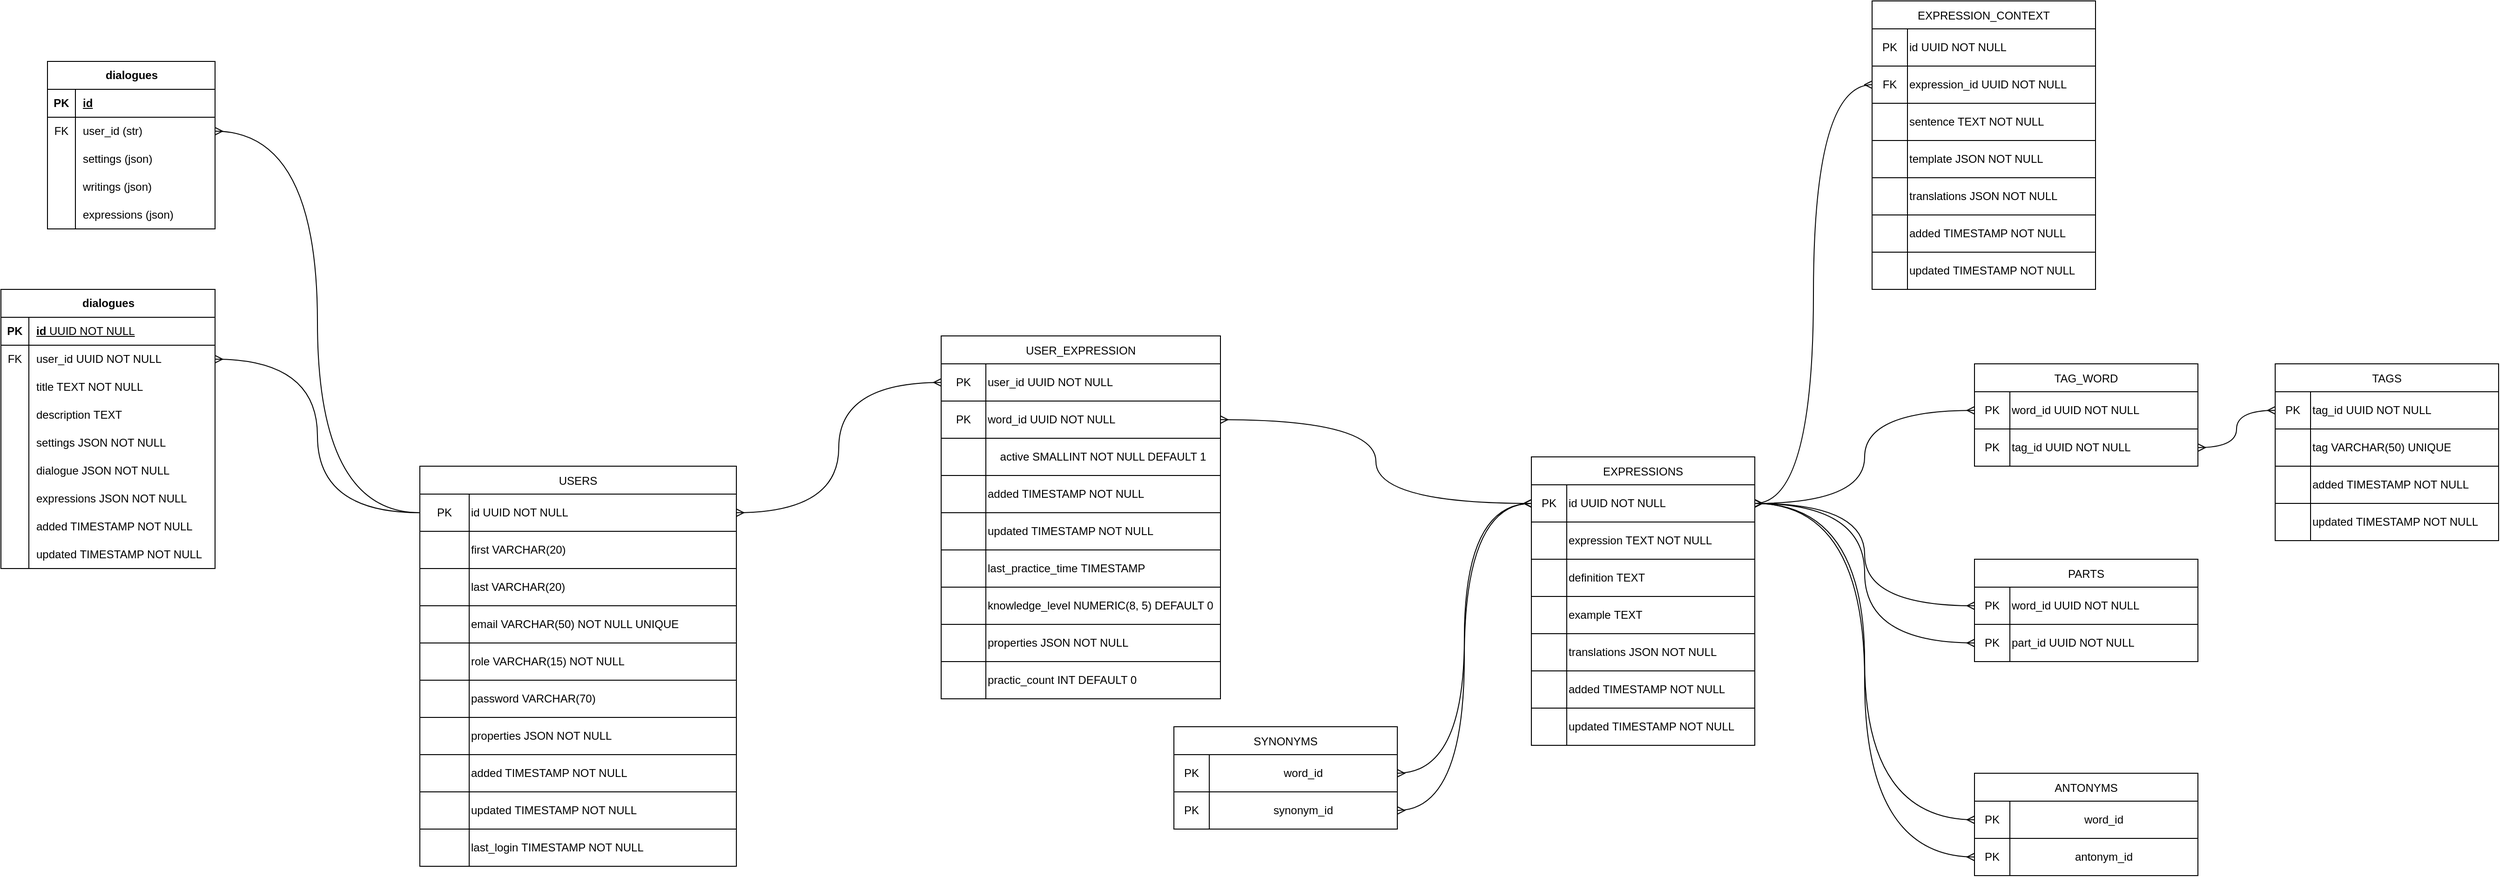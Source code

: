 <mxfile pages="5">
    <diagram id="_RX_baTfGMen0A_LI9Bb" name="DBTables">
        <mxGraphModel dx="2462" dy="1913" grid="1" gridSize="10" guides="1" tooltips="1" connect="1" arrows="1" fold="1" page="1" pageScale="1" pageWidth="827" pageHeight="1169" math="0" shadow="0">
            <root>
                <mxCell id="0wuf_ZBurSjKQbY5mlhR-0"/>
                <mxCell id="0wuf_ZBurSjKQbY5mlhR-1" parent="0wuf_ZBurSjKQbY5mlhR-0"/>
                <mxCell id="83F25MujSL98VKSkX-oy-141" value="USERS" style="shape=table;startSize=30;container=1;collapsible=0;childLayout=tableLayout;" parent="0wuf_ZBurSjKQbY5mlhR-1" vertex="1">
                    <mxGeometry x="-900" y="80" width="340" height="430" as="geometry"/>
                </mxCell>
                <mxCell id="83F25MujSL98VKSkX-oy-142" value="" style="shape=partialRectangle;collapsible=0;dropTarget=0;pointerEvents=0;fillColor=none;top=0;left=0;bottom=0;right=0;points=[[0,0.5],[1,0.5]];portConstraint=eastwest;" parent="83F25MujSL98VKSkX-oy-141" vertex="1">
                    <mxGeometry y="30" width="340" height="40" as="geometry"/>
                </mxCell>
                <mxCell id="83F25MujSL98VKSkX-oy-143" value="PK" style="shape=partialRectangle;html=1;whiteSpace=wrap;connectable=0;overflow=hidden;fillColor=none;top=0;left=0;bottom=0;right=0;pointerEvents=1;" parent="83F25MujSL98VKSkX-oy-142" vertex="1">
                    <mxGeometry width="53" height="40" as="geometry">
                        <mxRectangle width="53" height="40" as="alternateBounds"/>
                    </mxGeometry>
                </mxCell>
                <mxCell id="83F25MujSL98VKSkX-oy-144" value="id UUID NOT NULL" style="shape=partialRectangle;html=1;whiteSpace=wrap;connectable=0;overflow=hidden;fillColor=none;top=0;left=0;bottom=0;right=0;pointerEvents=1;align=left;" parent="83F25MujSL98VKSkX-oy-142" vertex="1">
                    <mxGeometry x="53" width="287" height="40" as="geometry">
                        <mxRectangle width="287" height="40" as="alternateBounds"/>
                    </mxGeometry>
                </mxCell>
                <mxCell id="83F25MujSL98VKSkX-oy-145" style="shape=partialRectangle;collapsible=0;dropTarget=0;pointerEvents=0;fillColor=none;top=0;left=0;bottom=0;right=0;points=[[0,0.5],[1,0.5]];portConstraint=eastwest;" parent="83F25MujSL98VKSkX-oy-141" vertex="1">
                    <mxGeometry y="70" width="340" height="40" as="geometry"/>
                </mxCell>
                <mxCell id="83F25MujSL98VKSkX-oy-146" style="shape=partialRectangle;html=1;whiteSpace=wrap;connectable=0;overflow=hidden;fillColor=none;top=0;left=0;bottom=0;right=0;pointerEvents=1;" parent="83F25MujSL98VKSkX-oy-145" vertex="1">
                    <mxGeometry width="53" height="40" as="geometry">
                        <mxRectangle width="53" height="40" as="alternateBounds"/>
                    </mxGeometry>
                </mxCell>
                <mxCell id="83F25MujSL98VKSkX-oy-147" value="first VARCHAR(20)" style="shape=partialRectangle;html=1;whiteSpace=wrap;connectable=0;overflow=hidden;fillColor=none;top=0;left=0;bottom=0;right=0;pointerEvents=1;align=left;" parent="83F25MujSL98VKSkX-oy-145" vertex="1">
                    <mxGeometry x="53" width="287" height="40" as="geometry">
                        <mxRectangle width="287" height="40" as="alternateBounds"/>
                    </mxGeometry>
                </mxCell>
                <mxCell id="83F25MujSL98VKSkX-oy-148" style="shape=partialRectangle;collapsible=0;dropTarget=0;pointerEvents=0;fillColor=none;top=0;left=0;bottom=0;right=0;points=[[0,0.5],[1,0.5]];portConstraint=eastwest;" parent="83F25MujSL98VKSkX-oy-141" vertex="1">
                    <mxGeometry y="110" width="340" height="40" as="geometry"/>
                </mxCell>
                <mxCell id="83F25MujSL98VKSkX-oy-149" style="shape=partialRectangle;html=1;whiteSpace=wrap;connectable=0;overflow=hidden;fillColor=none;top=0;left=0;bottom=0;right=0;pointerEvents=1;" parent="83F25MujSL98VKSkX-oy-148" vertex="1">
                    <mxGeometry width="53" height="40" as="geometry">
                        <mxRectangle width="53" height="40" as="alternateBounds"/>
                    </mxGeometry>
                </mxCell>
                <mxCell id="83F25MujSL98VKSkX-oy-150" value="last&amp;nbsp;&lt;span style=&quot;color: rgb(0, 0, 0);&quot;&gt;VARCHAR(20)&lt;/span&gt;" style="shape=partialRectangle;html=1;whiteSpace=wrap;connectable=0;overflow=hidden;fillColor=none;top=0;left=0;bottom=0;right=0;pointerEvents=1;align=left;" parent="83F25MujSL98VKSkX-oy-148" vertex="1">
                    <mxGeometry x="53" width="287" height="40" as="geometry">
                        <mxRectangle width="287" height="40" as="alternateBounds"/>
                    </mxGeometry>
                </mxCell>
                <mxCell id="83F25MujSL98VKSkX-oy-151" style="shape=partialRectangle;collapsible=0;dropTarget=0;pointerEvents=0;fillColor=none;top=0;left=0;bottom=0;right=0;points=[[0,0.5],[1,0.5]];portConstraint=eastwest;" parent="83F25MujSL98VKSkX-oy-141" vertex="1">
                    <mxGeometry y="150" width="340" height="40" as="geometry"/>
                </mxCell>
                <mxCell id="83F25MujSL98VKSkX-oy-152" style="shape=partialRectangle;html=1;whiteSpace=wrap;connectable=0;overflow=hidden;fillColor=none;top=0;left=0;bottom=0;right=0;pointerEvents=1;" parent="83F25MujSL98VKSkX-oy-151" vertex="1">
                    <mxGeometry width="53" height="40" as="geometry">
                        <mxRectangle width="53" height="40" as="alternateBounds"/>
                    </mxGeometry>
                </mxCell>
                <mxCell id="83F25MujSL98VKSkX-oy-153" value="email&amp;nbsp;&lt;span style=&quot;color: rgb(0, 0, 0);&quot;&gt;VARCHAR(50) NOT NULL UNIQUE&lt;/span&gt;" style="shape=partialRectangle;html=1;whiteSpace=wrap;connectable=0;overflow=hidden;fillColor=none;top=0;left=0;bottom=0;right=0;pointerEvents=1;align=left;" parent="83F25MujSL98VKSkX-oy-151" vertex="1">
                    <mxGeometry x="53" width="287" height="40" as="geometry">
                        <mxRectangle width="287" height="40" as="alternateBounds"/>
                    </mxGeometry>
                </mxCell>
                <mxCell id="83F25MujSL98VKSkX-oy-154" style="shape=partialRectangle;collapsible=0;dropTarget=0;pointerEvents=0;fillColor=none;top=0;left=0;bottom=0;right=0;points=[[0,0.5],[1,0.5]];portConstraint=eastwest;" parent="83F25MujSL98VKSkX-oy-141" vertex="1">
                    <mxGeometry y="190" width="340" height="40" as="geometry"/>
                </mxCell>
                <mxCell id="83F25MujSL98VKSkX-oy-155" style="shape=partialRectangle;html=1;whiteSpace=wrap;connectable=0;overflow=hidden;fillColor=none;top=0;left=0;bottom=0;right=0;pointerEvents=1;" parent="83F25MujSL98VKSkX-oy-154" vertex="1">
                    <mxGeometry width="53" height="40" as="geometry">
                        <mxRectangle width="53" height="40" as="alternateBounds"/>
                    </mxGeometry>
                </mxCell>
                <mxCell id="83F25MujSL98VKSkX-oy-156" value="role&amp;nbsp;&lt;span style=&quot;color: rgb(0, 0, 0);&quot;&gt;VARCHAR(15) NOT NULL&lt;/span&gt;" style="shape=partialRectangle;html=1;whiteSpace=wrap;connectable=0;overflow=hidden;fillColor=none;top=0;left=0;bottom=0;right=0;pointerEvents=1;align=left;" parent="83F25MujSL98VKSkX-oy-154" vertex="1">
                    <mxGeometry x="53" width="287" height="40" as="geometry">
                        <mxRectangle width="287" height="40" as="alternateBounds"/>
                    </mxGeometry>
                </mxCell>
                <mxCell id="83F25MujSL98VKSkX-oy-157" style="shape=partialRectangle;collapsible=0;dropTarget=0;pointerEvents=0;fillColor=none;top=0;left=0;bottom=0;right=0;points=[[0,0.5],[1,0.5]];portConstraint=eastwest;" parent="83F25MujSL98VKSkX-oy-141" vertex="1">
                    <mxGeometry y="230" width="340" height="40" as="geometry"/>
                </mxCell>
                <mxCell id="83F25MujSL98VKSkX-oy-158" style="shape=partialRectangle;html=1;whiteSpace=wrap;connectable=0;overflow=hidden;fillColor=none;top=0;left=0;bottom=0;right=0;pointerEvents=1;" parent="83F25MujSL98VKSkX-oy-157" vertex="1">
                    <mxGeometry width="53" height="40" as="geometry">
                        <mxRectangle width="53" height="40" as="alternateBounds"/>
                    </mxGeometry>
                </mxCell>
                <mxCell id="83F25MujSL98VKSkX-oy-159" value="password&amp;nbsp;&lt;span style=&quot;color: rgb(0, 0, 0);&quot;&gt;VARCHAR(70)&lt;/span&gt;" style="shape=partialRectangle;html=1;whiteSpace=wrap;connectable=0;overflow=hidden;fillColor=none;top=0;left=0;bottom=0;right=0;pointerEvents=1;align=left;" parent="83F25MujSL98VKSkX-oy-157" vertex="1">
                    <mxGeometry x="53" width="287" height="40" as="geometry">
                        <mxRectangle width="287" height="40" as="alternateBounds"/>
                    </mxGeometry>
                </mxCell>
                <mxCell id="83F25MujSL98VKSkX-oy-160" style="shape=partialRectangle;collapsible=0;dropTarget=0;pointerEvents=0;fillColor=none;top=0;left=0;bottom=0;right=0;points=[[0,0.5],[1,0.5]];portConstraint=eastwest;" parent="83F25MujSL98VKSkX-oy-141" vertex="1">
                    <mxGeometry y="270" width="340" height="40" as="geometry"/>
                </mxCell>
                <mxCell id="83F25MujSL98VKSkX-oy-161" style="shape=partialRectangle;html=1;whiteSpace=wrap;connectable=0;overflow=hidden;fillColor=none;top=0;left=0;bottom=0;right=0;pointerEvents=1;" parent="83F25MujSL98VKSkX-oy-160" vertex="1">
                    <mxGeometry width="53" height="40" as="geometry">
                        <mxRectangle width="53" height="40" as="alternateBounds"/>
                    </mxGeometry>
                </mxCell>
                <mxCell id="83F25MujSL98VKSkX-oy-162" value="properties JSON NOT NULL" style="shape=partialRectangle;html=1;whiteSpace=wrap;connectable=0;overflow=hidden;fillColor=none;top=0;left=0;bottom=0;right=0;pointerEvents=1;align=left;" parent="83F25MujSL98VKSkX-oy-160" vertex="1">
                    <mxGeometry x="53" width="287" height="40" as="geometry">
                        <mxRectangle width="287" height="40" as="alternateBounds"/>
                    </mxGeometry>
                </mxCell>
                <mxCell id="83F25MujSL98VKSkX-oy-163" style="shape=partialRectangle;collapsible=0;dropTarget=0;pointerEvents=0;fillColor=none;top=0;left=0;bottom=0;right=0;points=[[0,0.5],[1,0.5]];portConstraint=eastwest;" parent="83F25MujSL98VKSkX-oy-141" vertex="1">
                    <mxGeometry y="310" width="340" height="40" as="geometry"/>
                </mxCell>
                <mxCell id="83F25MujSL98VKSkX-oy-164" style="shape=partialRectangle;html=1;whiteSpace=wrap;connectable=0;overflow=hidden;fillColor=none;top=0;left=0;bottom=0;right=0;pointerEvents=1;" parent="83F25MujSL98VKSkX-oy-163" vertex="1">
                    <mxGeometry width="53" height="40" as="geometry">
                        <mxRectangle width="53" height="40" as="alternateBounds"/>
                    </mxGeometry>
                </mxCell>
                <mxCell id="83F25MujSL98VKSkX-oy-165" value="added TIMESTAMP NOT NULL" style="shape=partialRectangle;html=1;whiteSpace=wrap;connectable=0;overflow=hidden;fillColor=none;top=0;left=0;bottom=0;right=0;pointerEvents=1;align=left;" parent="83F25MujSL98VKSkX-oy-163" vertex="1">
                    <mxGeometry x="53" width="287" height="40" as="geometry">
                        <mxRectangle width="287" height="40" as="alternateBounds"/>
                    </mxGeometry>
                </mxCell>
                <mxCell id="83F25MujSL98VKSkX-oy-166" style="shape=partialRectangle;collapsible=0;dropTarget=0;pointerEvents=0;fillColor=none;top=0;left=0;bottom=0;right=0;points=[[0,0.5],[1,0.5]];portConstraint=eastwest;" parent="83F25MujSL98VKSkX-oy-141" vertex="1">
                    <mxGeometry y="350" width="340" height="40" as="geometry"/>
                </mxCell>
                <mxCell id="83F25MujSL98VKSkX-oy-167" style="shape=partialRectangle;html=1;whiteSpace=wrap;connectable=0;overflow=hidden;fillColor=none;top=0;left=0;bottom=0;right=0;pointerEvents=1;" parent="83F25MujSL98VKSkX-oy-166" vertex="1">
                    <mxGeometry width="53" height="40" as="geometry">
                        <mxRectangle width="53" height="40" as="alternateBounds"/>
                    </mxGeometry>
                </mxCell>
                <mxCell id="83F25MujSL98VKSkX-oy-168" value="updated&lt;span style=&quot;color: rgb(0, 0, 0);&quot;&gt;&amp;nbsp;TIMESTAMP NOT NULL&lt;/span&gt;" style="shape=partialRectangle;html=1;whiteSpace=wrap;connectable=0;overflow=hidden;fillColor=none;top=0;left=0;bottom=0;right=0;pointerEvents=1;align=left;" parent="83F25MujSL98VKSkX-oy-166" vertex="1">
                    <mxGeometry x="53" width="287" height="40" as="geometry">
                        <mxRectangle width="287" height="40" as="alternateBounds"/>
                    </mxGeometry>
                </mxCell>
                <mxCell id="zvUacJSqTQP56tCecb00-25" style="shape=partialRectangle;collapsible=0;dropTarget=0;pointerEvents=0;fillColor=none;top=0;left=0;bottom=0;right=0;points=[[0,0.5],[1,0.5]];portConstraint=eastwest;" parent="83F25MujSL98VKSkX-oy-141" vertex="1">
                    <mxGeometry y="390" width="340" height="40" as="geometry"/>
                </mxCell>
                <mxCell id="zvUacJSqTQP56tCecb00-26" style="shape=partialRectangle;html=1;whiteSpace=wrap;connectable=0;overflow=hidden;fillColor=none;top=0;left=0;bottom=0;right=0;pointerEvents=1;" parent="zvUacJSqTQP56tCecb00-25" vertex="1">
                    <mxGeometry width="53" height="40" as="geometry">
                        <mxRectangle width="53" height="40" as="alternateBounds"/>
                    </mxGeometry>
                </mxCell>
                <mxCell id="zvUacJSqTQP56tCecb00-27" value="last_login&lt;span style=&quot;color: rgb(0, 0, 0);&quot;&gt;&amp;nbsp;TIMESTAMP NOT NULL&lt;/span&gt;" style="shape=partialRectangle;html=1;whiteSpace=wrap;connectable=0;overflow=hidden;fillColor=none;top=0;left=0;bottom=0;right=0;pointerEvents=1;align=left;" parent="zvUacJSqTQP56tCecb00-25" vertex="1">
                    <mxGeometry x="53" width="287" height="40" as="geometry">
                        <mxRectangle width="287" height="40" as="alternateBounds"/>
                    </mxGeometry>
                </mxCell>
                <mxCell id="83F25MujSL98VKSkX-oy-169" value="EXPRESSIONS" style="shape=table;startSize=30;container=1;collapsible=0;childLayout=tableLayout;" parent="0wuf_ZBurSjKQbY5mlhR-1" vertex="1">
                    <mxGeometry x="294" y="70" width="240" height="310" as="geometry"/>
                </mxCell>
                <mxCell id="83F25MujSL98VKSkX-oy-170" value="" style="shape=partialRectangle;collapsible=0;dropTarget=0;pointerEvents=0;fillColor=none;top=0;left=0;bottom=0;right=0;points=[[0,0.5],[1,0.5]];portConstraint=eastwest;" parent="83F25MujSL98VKSkX-oy-169" vertex="1">
                    <mxGeometry y="30" width="240" height="40" as="geometry"/>
                </mxCell>
                <mxCell id="83F25MujSL98VKSkX-oy-171" value="&lt;span&gt;PK&lt;/span&gt;" style="shape=partialRectangle;html=1;whiteSpace=wrap;connectable=0;overflow=hidden;fillColor=none;top=0;left=0;bottom=0;right=0;pointerEvents=1;" parent="83F25MujSL98VKSkX-oy-170" vertex="1">
                    <mxGeometry width="38" height="40" as="geometry">
                        <mxRectangle width="38" height="40" as="alternateBounds"/>
                    </mxGeometry>
                </mxCell>
                <mxCell id="83F25MujSL98VKSkX-oy-172" value="id&amp;nbsp;&lt;span style=&quot;color: rgb(0, 0, 0);&quot;&gt;UUID NOT NULL&lt;/span&gt;" style="shape=partialRectangle;html=1;whiteSpace=wrap;connectable=0;overflow=hidden;fillColor=none;top=0;left=0;bottom=0;right=0;pointerEvents=1;align=left;" parent="83F25MujSL98VKSkX-oy-170" vertex="1">
                    <mxGeometry x="38" width="202" height="40" as="geometry">
                        <mxRectangle width="202" height="40" as="alternateBounds"/>
                    </mxGeometry>
                </mxCell>
                <mxCell id="83F25MujSL98VKSkX-oy-173" style="shape=partialRectangle;collapsible=0;dropTarget=0;pointerEvents=0;fillColor=none;top=0;left=0;bottom=0;right=0;points=[[0,0.5],[1,0.5]];portConstraint=eastwest;" parent="83F25MujSL98VKSkX-oy-169" vertex="1">
                    <mxGeometry y="70" width="240" height="40" as="geometry"/>
                </mxCell>
                <mxCell id="83F25MujSL98VKSkX-oy-174" style="shape=partialRectangle;html=1;whiteSpace=wrap;connectable=0;overflow=hidden;fillColor=none;top=0;left=0;bottom=0;right=0;pointerEvents=1;" parent="83F25MujSL98VKSkX-oy-173" vertex="1">
                    <mxGeometry width="38" height="40" as="geometry">
                        <mxRectangle width="38" height="40" as="alternateBounds"/>
                    </mxGeometry>
                </mxCell>
                <mxCell id="83F25MujSL98VKSkX-oy-175" value="expression TEXT NOT NULL&amp;nbsp;" style="shape=partialRectangle;html=1;whiteSpace=wrap;connectable=0;overflow=hidden;fillColor=none;top=0;left=0;bottom=0;right=0;pointerEvents=1;align=left;" parent="83F25MujSL98VKSkX-oy-173" vertex="1">
                    <mxGeometry x="38" width="202" height="40" as="geometry">
                        <mxRectangle width="202" height="40" as="alternateBounds"/>
                    </mxGeometry>
                </mxCell>
                <mxCell id="83F25MujSL98VKSkX-oy-176" style="shape=partialRectangle;collapsible=0;dropTarget=0;pointerEvents=0;fillColor=none;top=0;left=0;bottom=0;right=0;points=[[0,0.5],[1,0.5]];portConstraint=eastwest;" parent="83F25MujSL98VKSkX-oy-169" vertex="1">
                    <mxGeometry y="110" width="240" height="40" as="geometry"/>
                </mxCell>
                <mxCell id="83F25MujSL98VKSkX-oy-177" style="shape=partialRectangle;html=1;whiteSpace=wrap;connectable=0;overflow=hidden;fillColor=none;top=0;left=0;bottom=0;right=0;pointerEvents=1;" parent="83F25MujSL98VKSkX-oy-176" vertex="1">
                    <mxGeometry width="38" height="40" as="geometry">
                        <mxRectangle width="38" height="40" as="alternateBounds"/>
                    </mxGeometry>
                </mxCell>
                <mxCell id="83F25MujSL98VKSkX-oy-178" value="definition&lt;span style=&quot;color: rgb(0, 0, 0);&quot;&gt;&amp;nbsp;TEXT&lt;/span&gt;" style="shape=partialRectangle;html=1;whiteSpace=wrap;connectable=0;overflow=hidden;fillColor=none;top=0;left=0;bottom=0;right=0;pointerEvents=1;align=left;" parent="83F25MujSL98VKSkX-oy-176" vertex="1">
                    <mxGeometry x="38" width="202" height="40" as="geometry">
                        <mxRectangle width="202" height="40" as="alternateBounds"/>
                    </mxGeometry>
                </mxCell>
                <mxCell id="83F25MujSL98VKSkX-oy-179" style="shape=partialRectangle;collapsible=0;dropTarget=0;pointerEvents=0;fillColor=none;top=0;left=0;bottom=0;right=0;points=[[0,0.5],[1,0.5]];portConstraint=eastwest;" parent="83F25MujSL98VKSkX-oy-169" vertex="1">
                    <mxGeometry y="150" width="240" height="40" as="geometry"/>
                </mxCell>
                <mxCell id="83F25MujSL98VKSkX-oy-180" style="shape=partialRectangle;html=1;whiteSpace=wrap;connectable=0;overflow=hidden;fillColor=none;top=0;left=0;bottom=0;right=0;pointerEvents=1;" parent="83F25MujSL98VKSkX-oy-179" vertex="1">
                    <mxGeometry width="38" height="40" as="geometry">
                        <mxRectangle width="38" height="40" as="alternateBounds"/>
                    </mxGeometry>
                </mxCell>
                <mxCell id="83F25MujSL98VKSkX-oy-181" value="example&lt;span style=&quot;color: rgb(0, 0, 0);&quot;&gt;&amp;nbsp;TEXT&lt;/span&gt;" style="shape=partialRectangle;html=1;whiteSpace=wrap;connectable=0;overflow=hidden;fillColor=none;top=0;left=0;bottom=0;right=0;pointerEvents=1;align=left;" parent="83F25MujSL98VKSkX-oy-179" vertex="1">
                    <mxGeometry x="38" width="202" height="40" as="geometry">
                        <mxRectangle width="202" height="40" as="alternateBounds"/>
                    </mxGeometry>
                </mxCell>
                <mxCell id="83F25MujSL98VKSkX-oy-188" style="shape=partialRectangle;collapsible=0;dropTarget=0;pointerEvents=0;fillColor=none;top=0;left=0;bottom=0;right=0;points=[[0,0.5],[1,0.5]];portConstraint=eastwest;" parent="83F25MujSL98VKSkX-oy-169" vertex="1">
                    <mxGeometry y="190" width="240" height="40" as="geometry"/>
                </mxCell>
                <mxCell id="83F25MujSL98VKSkX-oy-189" style="shape=partialRectangle;html=1;whiteSpace=wrap;connectable=0;overflow=hidden;fillColor=none;top=0;left=0;bottom=0;right=0;pointerEvents=1;" parent="83F25MujSL98VKSkX-oy-188" vertex="1">
                    <mxGeometry width="38" height="40" as="geometry">
                        <mxRectangle width="38" height="40" as="alternateBounds"/>
                    </mxGeometry>
                </mxCell>
                <mxCell id="83F25MujSL98VKSkX-oy-190" value="translations&amp;nbsp;&lt;span style=&quot;color: rgb(0, 0, 0);&quot;&gt;JSON NOT NULL&lt;/span&gt;" style="shape=partialRectangle;html=1;whiteSpace=wrap;connectable=0;overflow=hidden;fillColor=none;top=0;left=0;bottom=0;right=0;pointerEvents=1;align=left;" parent="83F25MujSL98VKSkX-oy-188" vertex="1">
                    <mxGeometry x="38" width="202" height="40" as="geometry">
                        <mxRectangle width="202" height="40" as="alternateBounds"/>
                    </mxGeometry>
                </mxCell>
                <mxCell id="83F25MujSL98VKSkX-oy-191" style="shape=partialRectangle;collapsible=0;dropTarget=0;pointerEvents=0;fillColor=none;top=0;left=0;bottom=0;right=0;points=[[0,0.5],[1,0.5]];portConstraint=eastwest;" parent="83F25MujSL98VKSkX-oy-169" vertex="1">
                    <mxGeometry y="230" width="240" height="40" as="geometry"/>
                </mxCell>
                <mxCell id="83F25MujSL98VKSkX-oy-192" style="shape=partialRectangle;html=1;whiteSpace=wrap;connectable=0;overflow=hidden;fillColor=none;top=0;left=0;bottom=0;right=0;pointerEvents=1;" parent="83F25MujSL98VKSkX-oy-191" vertex="1">
                    <mxGeometry width="38" height="40" as="geometry">
                        <mxRectangle width="38" height="40" as="alternateBounds"/>
                    </mxGeometry>
                </mxCell>
                <mxCell id="83F25MujSL98VKSkX-oy-193" value="added&amp;nbsp;&lt;span style=&quot;color: rgb(0, 0, 0);&quot;&gt;TIMESTAMP NOT NULL&lt;/span&gt;" style="shape=partialRectangle;html=1;whiteSpace=wrap;connectable=0;overflow=hidden;fillColor=none;top=0;left=0;bottom=0;right=0;pointerEvents=1;align=left;" parent="83F25MujSL98VKSkX-oy-191" vertex="1">
                    <mxGeometry x="38" width="202" height="40" as="geometry">
                        <mxRectangle width="202" height="40" as="alternateBounds"/>
                    </mxGeometry>
                </mxCell>
                <mxCell id="83F25MujSL98VKSkX-oy-194" style="shape=partialRectangle;collapsible=0;dropTarget=0;pointerEvents=0;fillColor=none;top=0;left=0;bottom=0;right=0;points=[[0,0.5],[1,0.5]];portConstraint=eastwest;" parent="83F25MujSL98VKSkX-oy-169" vertex="1">
                    <mxGeometry y="270" width="240" height="40" as="geometry"/>
                </mxCell>
                <mxCell id="83F25MujSL98VKSkX-oy-195" style="shape=partialRectangle;html=1;whiteSpace=wrap;connectable=0;overflow=hidden;fillColor=none;top=0;left=0;bottom=0;right=0;pointerEvents=1;" parent="83F25MujSL98VKSkX-oy-194" vertex="1">
                    <mxGeometry width="38" height="40" as="geometry">
                        <mxRectangle width="38" height="40" as="alternateBounds"/>
                    </mxGeometry>
                </mxCell>
                <mxCell id="83F25MujSL98VKSkX-oy-196" value="updated&amp;nbsp;&lt;span style=&quot;color: rgb(0, 0, 0);&quot;&gt;TIMESTAMP NOT NULL&lt;/span&gt;" style="shape=partialRectangle;html=1;whiteSpace=wrap;connectable=0;overflow=hidden;fillColor=none;top=0;left=0;bottom=0;right=0;pointerEvents=1;align=left;" parent="83F25MujSL98VKSkX-oy-194" vertex="1">
                    <mxGeometry x="38" width="202" height="40" as="geometry">
                        <mxRectangle width="202" height="40" as="alternateBounds"/>
                    </mxGeometry>
                </mxCell>
                <mxCell id="83F25MujSL98VKSkX-oy-219" value="USER_EXPRESSION" style="shape=table;startSize=30;container=1;collapsible=0;childLayout=tableLayout;" parent="0wuf_ZBurSjKQbY5mlhR-1" vertex="1">
                    <mxGeometry x="-340" y="-60" width="300" height="390" as="geometry"/>
                </mxCell>
                <mxCell id="83F25MujSL98VKSkX-oy-220" value="" style="shape=partialRectangle;collapsible=0;dropTarget=0;pointerEvents=0;fillColor=none;top=0;left=0;bottom=0;right=0;points=[[0,0.5],[1,0.5]];portConstraint=eastwest;" parent="83F25MujSL98VKSkX-oy-219" vertex="1">
                    <mxGeometry y="30" width="300" height="40" as="geometry"/>
                </mxCell>
                <mxCell id="83F25MujSL98VKSkX-oy-221" value="PK" style="shape=partialRectangle;html=1;whiteSpace=wrap;connectable=0;overflow=hidden;fillColor=none;top=0;left=0;bottom=0;right=0;pointerEvents=1;" parent="83F25MujSL98VKSkX-oy-220" vertex="1">
                    <mxGeometry width="48" height="40" as="geometry">
                        <mxRectangle width="48" height="40" as="alternateBounds"/>
                    </mxGeometry>
                </mxCell>
                <mxCell id="83F25MujSL98VKSkX-oy-222" value="user_id&amp;nbsp;&lt;span style=&quot;color: rgb(0, 0, 0);&quot;&gt;UUID NOT NULL&lt;/span&gt;" style="shape=partialRectangle;html=1;whiteSpace=wrap;connectable=0;overflow=hidden;fillColor=none;top=0;left=0;bottom=0;right=0;pointerEvents=1;align=left;" parent="83F25MujSL98VKSkX-oy-220" vertex="1">
                    <mxGeometry x="48" width="252" height="40" as="geometry">
                        <mxRectangle width="252" height="40" as="alternateBounds"/>
                    </mxGeometry>
                </mxCell>
                <mxCell id="83F25MujSL98VKSkX-oy-223" style="shape=partialRectangle;collapsible=0;dropTarget=0;pointerEvents=0;fillColor=none;top=0;left=0;bottom=0;right=0;points=[[0,0.5],[1,0.5]];portConstraint=eastwest;" parent="83F25MujSL98VKSkX-oy-219" vertex="1">
                    <mxGeometry y="70" width="300" height="40" as="geometry"/>
                </mxCell>
                <mxCell id="83F25MujSL98VKSkX-oy-224" value="&lt;span&gt;PK&lt;/span&gt;" style="shape=partialRectangle;html=1;whiteSpace=wrap;connectable=0;overflow=hidden;fillColor=none;top=0;left=0;bottom=0;right=0;pointerEvents=1;" parent="83F25MujSL98VKSkX-oy-223" vertex="1">
                    <mxGeometry width="48" height="40" as="geometry">
                        <mxRectangle width="48" height="40" as="alternateBounds"/>
                    </mxGeometry>
                </mxCell>
                <mxCell id="83F25MujSL98VKSkX-oy-225" value="word_id&amp;nbsp;&lt;span style=&quot;color: rgb(0, 0, 0);&quot;&gt;UUID NOT NULL&lt;/span&gt;" style="shape=partialRectangle;html=1;whiteSpace=wrap;connectable=0;overflow=hidden;fillColor=none;top=0;left=0;bottom=0;right=0;pointerEvents=1;align=left;" parent="83F25MujSL98VKSkX-oy-223" vertex="1">
                    <mxGeometry x="48" width="252" height="40" as="geometry">
                        <mxRectangle width="252" height="40" as="alternateBounds"/>
                    </mxGeometry>
                </mxCell>
                <mxCell id="83F25MujSL98VKSkX-oy-226" style="shape=partialRectangle;collapsible=0;dropTarget=0;pointerEvents=0;fillColor=none;top=0;left=0;bottom=0;right=0;points=[[0,0.5],[1,0.5]];portConstraint=eastwest;" parent="83F25MujSL98VKSkX-oy-219" vertex="1">
                    <mxGeometry y="110" width="300" height="40" as="geometry"/>
                </mxCell>
                <mxCell id="83F25MujSL98VKSkX-oy-227" style="shape=partialRectangle;html=1;whiteSpace=wrap;connectable=0;overflow=hidden;fillColor=none;top=0;left=0;bottom=0;right=0;pointerEvents=1;" parent="83F25MujSL98VKSkX-oy-226" vertex="1">
                    <mxGeometry width="48" height="40" as="geometry">
                        <mxRectangle width="48" height="40" as="alternateBounds"/>
                    </mxGeometry>
                </mxCell>
                <mxCell id="83F25MujSL98VKSkX-oy-228" value="active SMALLINT NOT NULL DEFAULT 1" style="shape=partialRectangle;html=1;whiteSpace=wrap;connectable=0;overflow=hidden;fillColor=none;top=0;left=0;bottom=0;right=0;pointerEvents=1;" parent="83F25MujSL98VKSkX-oy-226" vertex="1">
                    <mxGeometry x="48" width="252" height="40" as="geometry">
                        <mxRectangle width="252" height="40" as="alternateBounds"/>
                    </mxGeometry>
                </mxCell>
                <mxCell id="aWZV0PTdMZsjbV3HVovh-0" style="shape=partialRectangle;collapsible=0;dropTarget=0;pointerEvents=0;fillColor=none;top=0;left=0;bottom=0;right=0;points=[[0,0.5],[1,0.5]];portConstraint=eastwest;" parent="83F25MujSL98VKSkX-oy-219" vertex="1">
                    <mxGeometry y="150" width="300" height="40" as="geometry"/>
                </mxCell>
                <mxCell id="aWZV0PTdMZsjbV3HVovh-1" style="shape=partialRectangle;html=1;whiteSpace=wrap;connectable=0;overflow=hidden;fillColor=none;top=0;left=0;bottom=0;right=0;pointerEvents=1;" parent="aWZV0PTdMZsjbV3HVovh-0" vertex="1">
                    <mxGeometry width="48" height="40" as="geometry">
                        <mxRectangle width="48" height="40" as="alternateBounds"/>
                    </mxGeometry>
                </mxCell>
                <mxCell id="aWZV0PTdMZsjbV3HVovh-2" value="added&amp;nbsp;&lt;span style=&quot;color: rgb(0, 0, 0);&quot;&gt;TIMESTAMP NOT NULL&lt;/span&gt;" style="shape=partialRectangle;html=1;whiteSpace=wrap;connectable=0;overflow=hidden;fillColor=none;top=0;left=0;bottom=0;right=0;pointerEvents=1;align=left;" parent="aWZV0PTdMZsjbV3HVovh-0" vertex="1">
                    <mxGeometry x="48" width="252" height="40" as="geometry">
                        <mxRectangle width="252" height="40" as="alternateBounds"/>
                    </mxGeometry>
                </mxCell>
                <mxCell id="PqwiIW4v9USh9c5X_kiC-0" style="shape=partialRectangle;collapsible=0;dropTarget=0;pointerEvents=0;fillColor=none;top=0;left=0;bottom=0;right=0;points=[[0,0.5],[1,0.5]];portConstraint=eastwest;" parent="83F25MujSL98VKSkX-oy-219" vertex="1">
                    <mxGeometry y="190" width="300" height="40" as="geometry"/>
                </mxCell>
                <mxCell id="PqwiIW4v9USh9c5X_kiC-1" style="shape=partialRectangle;html=1;whiteSpace=wrap;connectable=0;overflow=hidden;fillColor=none;top=0;left=0;bottom=0;right=0;pointerEvents=1;" parent="PqwiIW4v9USh9c5X_kiC-0" vertex="1">
                    <mxGeometry width="48" height="40" as="geometry">
                        <mxRectangle width="48" height="40" as="alternateBounds"/>
                    </mxGeometry>
                </mxCell>
                <mxCell id="PqwiIW4v9USh9c5X_kiC-2" value="updated&amp;nbsp;&lt;span style=&quot;color: rgb(0, 0, 0);&quot;&gt;TIMESTAMP NOT NULL&lt;/span&gt;" style="shape=partialRectangle;html=1;whiteSpace=wrap;connectable=0;overflow=hidden;fillColor=none;top=0;left=0;bottom=0;right=0;pointerEvents=1;align=left;" parent="PqwiIW4v9USh9c5X_kiC-0" vertex="1">
                    <mxGeometry x="48" width="252" height="40" as="geometry">
                        <mxRectangle width="252" height="40" as="alternateBounds"/>
                    </mxGeometry>
                </mxCell>
                <mxCell id="83F25MujSL98VKSkX-oy-229" style="shape=partialRectangle;collapsible=0;dropTarget=0;pointerEvents=0;fillColor=none;top=0;left=0;bottom=0;right=0;points=[[0,0.5],[1,0.5]];portConstraint=eastwest;" parent="83F25MujSL98VKSkX-oy-219" vertex="1">
                    <mxGeometry y="230" width="300" height="40" as="geometry"/>
                </mxCell>
                <mxCell id="83F25MujSL98VKSkX-oy-230" style="shape=partialRectangle;html=1;whiteSpace=wrap;connectable=0;overflow=hidden;fillColor=none;top=0;left=0;bottom=0;right=0;pointerEvents=1;" parent="83F25MujSL98VKSkX-oy-229" vertex="1">
                    <mxGeometry width="48" height="40" as="geometry">
                        <mxRectangle width="48" height="40" as="alternateBounds"/>
                    </mxGeometry>
                </mxCell>
                <mxCell id="83F25MujSL98VKSkX-oy-231" value="last_practice_time&amp;nbsp;&lt;span style=&quot;color: rgb(0, 0, 0);&quot;&gt;TIMESTAMP&lt;/span&gt;" style="shape=partialRectangle;html=1;whiteSpace=wrap;connectable=0;overflow=hidden;fillColor=none;top=0;left=0;bottom=0;right=0;pointerEvents=1;align=left;" parent="83F25MujSL98VKSkX-oy-229" vertex="1">
                    <mxGeometry x="48" width="252" height="40" as="geometry">
                        <mxRectangle width="252" height="40" as="alternateBounds"/>
                    </mxGeometry>
                </mxCell>
                <mxCell id="4DL9sFnmZAeuTGDi7prn-6" style="shape=partialRectangle;collapsible=0;dropTarget=0;pointerEvents=0;fillColor=none;top=0;left=0;bottom=0;right=0;points=[[0,0.5],[1,0.5]];portConstraint=eastwest;" parent="83F25MujSL98VKSkX-oy-219" vertex="1">
                    <mxGeometry y="270" width="300" height="40" as="geometry"/>
                </mxCell>
                <mxCell id="4DL9sFnmZAeuTGDi7prn-7" style="shape=partialRectangle;html=1;whiteSpace=wrap;connectable=0;overflow=hidden;fillColor=none;top=0;left=0;bottom=0;right=0;pointerEvents=1;" parent="4DL9sFnmZAeuTGDi7prn-6" vertex="1">
                    <mxGeometry width="48" height="40" as="geometry">
                        <mxRectangle width="48" height="40" as="alternateBounds"/>
                    </mxGeometry>
                </mxCell>
                <mxCell id="4DL9sFnmZAeuTGDi7prn-8" value="knowledge_level&lt;span style=&quot;color: rgb(0, 0, 0);&quot;&gt;&amp;nbsp;NUMERIC(8, 5) DEFAULT 0&lt;/span&gt;" style="shape=partialRectangle;html=1;whiteSpace=wrap;connectable=0;overflow=hidden;fillColor=none;top=0;left=0;bottom=0;right=0;pointerEvents=1;align=left;" parent="4DL9sFnmZAeuTGDi7prn-6" vertex="1">
                    <mxGeometry x="48" width="252" height="40" as="geometry">
                        <mxRectangle width="252" height="40" as="alternateBounds"/>
                    </mxGeometry>
                </mxCell>
                <mxCell id="83F25MujSL98VKSkX-oy-232" style="shape=partialRectangle;collapsible=0;dropTarget=0;pointerEvents=0;fillColor=none;top=0;left=0;bottom=0;right=0;points=[[0,0.5],[1,0.5]];portConstraint=eastwest;" parent="83F25MujSL98VKSkX-oy-219" vertex="1">
                    <mxGeometry y="310" width="300" height="40" as="geometry"/>
                </mxCell>
                <mxCell id="83F25MujSL98VKSkX-oy-233" style="shape=partialRectangle;html=1;whiteSpace=wrap;connectable=0;overflow=hidden;fillColor=none;top=0;left=0;bottom=0;right=0;pointerEvents=1;" parent="83F25MujSL98VKSkX-oy-232" vertex="1">
                    <mxGeometry width="48" height="40" as="geometry">
                        <mxRectangle width="48" height="40" as="alternateBounds"/>
                    </mxGeometry>
                </mxCell>
                <mxCell id="83F25MujSL98VKSkX-oy-234" value="properties&amp;nbsp;&lt;span style=&quot;color: rgb(0, 0, 0);&quot;&gt;JSON NOT NULL&lt;/span&gt;" style="shape=partialRectangle;html=1;whiteSpace=wrap;connectable=0;overflow=hidden;fillColor=none;top=0;left=0;bottom=0;right=0;pointerEvents=1;align=left;" parent="83F25MujSL98VKSkX-oy-232" vertex="1">
                    <mxGeometry x="48" width="252" height="40" as="geometry">
                        <mxRectangle width="252" height="40" as="alternateBounds"/>
                    </mxGeometry>
                </mxCell>
                <mxCell id="0" style="shape=partialRectangle;collapsible=0;dropTarget=0;pointerEvents=0;fillColor=none;top=0;left=0;bottom=0;right=0;points=[[0,0.5],[1,0.5]];portConstraint=eastwest;" parent="83F25MujSL98VKSkX-oy-219" vertex="1">
                    <mxGeometry y="350" width="300" height="40" as="geometry"/>
                </mxCell>
                <mxCell id="1" style="shape=partialRectangle;html=1;whiteSpace=wrap;connectable=0;overflow=hidden;fillColor=none;top=0;left=0;bottom=0;right=0;pointerEvents=1;" parent="0" vertex="1">
                    <mxGeometry width="48" height="40" as="geometry">
                        <mxRectangle width="48" height="40" as="alternateBounds"/>
                    </mxGeometry>
                </mxCell>
                <mxCell id="2" value="practic_count INT DEFAULT 0" style="shape=partialRectangle;html=1;whiteSpace=wrap;connectable=0;overflow=hidden;fillColor=none;top=0;left=0;bottom=0;right=0;pointerEvents=1;align=left;" parent="0" vertex="1">
                    <mxGeometry x="48" width="252" height="40" as="geometry">
                        <mxRectangle width="252" height="40" as="alternateBounds"/>
                    </mxGeometry>
                </mxCell>
                <mxCell id="83F25MujSL98VKSkX-oy-235" value="SYNONYMS" style="shape=table;startSize=30;container=1;collapsible=0;childLayout=tableLayout;" parent="0wuf_ZBurSjKQbY5mlhR-1" vertex="1">
                    <mxGeometry x="-90" y="360" width="240" height="110" as="geometry"/>
                </mxCell>
                <mxCell id="83F25MujSL98VKSkX-oy-236" value="" style="shape=partialRectangle;collapsible=0;dropTarget=0;pointerEvents=0;fillColor=none;top=0;left=0;bottom=0;right=0;points=[[0,0.5],[1,0.5]];portConstraint=eastwest;" parent="83F25MujSL98VKSkX-oy-235" vertex="1">
                    <mxGeometry y="30" width="240" height="40" as="geometry"/>
                </mxCell>
                <mxCell id="83F25MujSL98VKSkX-oy-237" value="PK" style="shape=partialRectangle;html=1;whiteSpace=wrap;connectable=0;overflow=hidden;fillColor=none;top=0;left=0;bottom=0;right=0;pointerEvents=1;" parent="83F25MujSL98VKSkX-oy-236" vertex="1">
                    <mxGeometry width="38" height="40" as="geometry">
                        <mxRectangle width="38" height="40" as="alternateBounds"/>
                    </mxGeometry>
                </mxCell>
                <mxCell id="83F25MujSL98VKSkX-oy-238" value="word_id" style="shape=partialRectangle;html=1;whiteSpace=wrap;connectable=0;overflow=hidden;fillColor=none;top=0;left=0;bottom=0;right=0;pointerEvents=1;" parent="83F25MujSL98VKSkX-oy-236" vertex="1">
                    <mxGeometry x="38" width="202" height="40" as="geometry">
                        <mxRectangle width="202" height="40" as="alternateBounds"/>
                    </mxGeometry>
                </mxCell>
                <mxCell id="83F25MujSL98VKSkX-oy-239" style="shape=partialRectangle;collapsible=0;dropTarget=0;pointerEvents=0;fillColor=none;top=0;left=0;bottom=0;right=0;points=[[0,0.5],[1,0.5]];portConstraint=eastwest;" parent="83F25MujSL98VKSkX-oy-235" vertex="1">
                    <mxGeometry y="70" width="240" height="40" as="geometry"/>
                </mxCell>
                <mxCell id="83F25MujSL98VKSkX-oy-240" value="&lt;span&gt;PK&lt;/span&gt;" style="shape=partialRectangle;html=1;whiteSpace=wrap;connectable=0;overflow=hidden;fillColor=none;top=0;left=0;bottom=0;right=0;pointerEvents=1;" parent="83F25MujSL98VKSkX-oy-239" vertex="1">
                    <mxGeometry width="38" height="40" as="geometry">
                        <mxRectangle width="38" height="40" as="alternateBounds"/>
                    </mxGeometry>
                </mxCell>
                <mxCell id="83F25MujSL98VKSkX-oy-241" value="synonym_id" style="shape=partialRectangle;html=1;whiteSpace=wrap;connectable=0;overflow=hidden;fillColor=none;top=0;left=0;bottom=0;right=0;pointerEvents=1;" parent="83F25MujSL98VKSkX-oy-239" vertex="1">
                    <mxGeometry x="38" width="202" height="40" as="geometry">
                        <mxRectangle width="202" height="40" as="alternateBounds"/>
                    </mxGeometry>
                </mxCell>
                <mxCell id="83F25MujSL98VKSkX-oy-242" value="ANTONYMS" style="shape=table;startSize=30;container=1;collapsible=0;childLayout=tableLayout;" parent="0wuf_ZBurSjKQbY5mlhR-1" vertex="1">
                    <mxGeometry x="770" y="410" width="240" height="110" as="geometry"/>
                </mxCell>
                <mxCell id="83F25MujSL98VKSkX-oy-243" value="" style="shape=partialRectangle;collapsible=0;dropTarget=0;pointerEvents=0;fillColor=none;top=0;left=0;bottom=0;right=0;points=[[0,0.5],[1,0.5]];portConstraint=eastwest;" parent="83F25MujSL98VKSkX-oy-242" vertex="1">
                    <mxGeometry y="30" width="240" height="40" as="geometry"/>
                </mxCell>
                <mxCell id="83F25MujSL98VKSkX-oy-244" value="PK" style="shape=partialRectangle;html=1;whiteSpace=wrap;connectable=0;overflow=hidden;fillColor=none;top=0;left=0;bottom=0;right=0;pointerEvents=1;" parent="83F25MujSL98VKSkX-oy-243" vertex="1">
                    <mxGeometry width="38" height="40" as="geometry">
                        <mxRectangle width="38" height="40" as="alternateBounds"/>
                    </mxGeometry>
                </mxCell>
                <mxCell id="83F25MujSL98VKSkX-oy-245" value="word_id" style="shape=partialRectangle;html=1;whiteSpace=wrap;connectable=0;overflow=hidden;fillColor=none;top=0;left=0;bottom=0;right=0;pointerEvents=1;" parent="83F25MujSL98VKSkX-oy-243" vertex="1">
                    <mxGeometry x="38" width="202" height="40" as="geometry">
                        <mxRectangle width="202" height="40" as="alternateBounds"/>
                    </mxGeometry>
                </mxCell>
                <mxCell id="83F25MujSL98VKSkX-oy-246" style="shape=partialRectangle;collapsible=0;dropTarget=0;pointerEvents=0;fillColor=none;top=0;left=0;bottom=0;right=0;points=[[0,0.5],[1,0.5]];portConstraint=eastwest;" parent="83F25MujSL98VKSkX-oy-242" vertex="1">
                    <mxGeometry y="70" width="240" height="40" as="geometry"/>
                </mxCell>
                <mxCell id="83F25MujSL98VKSkX-oy-247" value="&lt;span&gt;PK&lt;/span&gt;" style="shape=partialRectangle;html=1;whiteSpace=wrap;connectable=0;overflow=hidden;fillColor=none;top=0;left=0;bottom=0;right=0;pointerEvents=1;" parent="83F25MujSL98VKSkX-oy-246" vertex="1">
                    <mxGeometry width="38" height="40" as="geometry">
                        <mxRectangle width="38" height="40" as="alternateBounds"/>
                    </mxGeometry>
                </mxCell>
                <mxCell id="83F25MujSL98VKSkX-oy-248" value="antonym_id" style="shape=partialRectangle;html=1;whiteSpace=wrap;connectable=0;overflow=hidden;fillColor=none;top=0;left=0;bottom=0;right=0;pointerEvents=1;" parent="83F25MujSL98VKSkX-oy-246" vertex="1">
                    <mxGeometry x="38" width="202" height="40" as="geometry">
                        <mxRectangle width="202" height="40" as="alternateBounds"/>
                    </mxGeometry>
                </mxCell>
                <mxCell id="83F25MujSL98VKSkX-oy-256" style="edgeStyle=orthogonalEdgeStyle;rounded=0;orthogonalLoop=1;jettySize=auto;html=1;endArrow=ERmany;endFill=0;startArrow=ERmany;startFill=0;curved=1;" parent="0wuf_ZBurSjKQbY5mlhR-1" source="83F25MujSL98VKSkX-oy-142" target="83F25MujSL98VKSkX-oy-220" edge="1">
                    <mxGeometry relative="1" as="geometry"/>
                </mxCell>
                <mxCell id="83F25MujSL98VKSkX-oy-257" style="edgeStyle=orthogonalEdgeStyle;rounded=0;orthogonalLoop=1;jettySize=auto;html=1;startArrow=ERmany;startFill=0;endArrow=ERmany;endFill=0;curved=1;" parent="0wuf_ZBurSjKQbY5mlhR-1" source="83F25MujSL98VKSkX-oy-223" target="83F25MujSL98VKSkX-oy-170" edge="1">
                    <mxGeometry relative="1" as="geometry"/>
                </mxCell>
                <mxCell id="83F25MujSL98VKSkX-oy-258" style="edgeStyle=orthogonalEdgeStyle;rounded=0;orthogonalLoop=1;jettySize=auto;html=1;startArrow=ERmany;startFill=0;endArrow=ERmany;endFill=0;curved=1;" parent="0wuf_ZBurSjKQbY5mlhR-1" source="83F25MujSL98VKSkX-oy-236" target="83F25MujSL98VKSkX-oy-170" edge="1">
                    <mxGeometry relative="1" as="geometry"/>
                </mxCell>
                <mxCell id="83F25MujSL98VKSkX-oy-259" style="edgeStyle=orthogonalEdgeStyle;rounded=0;orthogonalLoop=1;jettySize=auto;html=1;startArrow=ERmany;startFill=0;endArrow=ERmany;endFill=0;curved=1;" parent="0wuf_ZBurSjKQbY5mlhR-1" source="83F25MujSL98VKSkX-oy-239" target="83F25MujSL98VKSkX-oy-170" edge="1">
                    <mxGeometry relative="1" as="geometry"/>
                </mxCell>
                <mxCell id="83F25MujSL98VKSkX-oy-260" style="edgeStyle=orthogonalEdgeStyle;rounded=0;orthogonalLoop=1;jettySize=auto;html=1;startArrow=ERmany;startFill=0;endArrow=ERmany;endFill=0;curved=1;" parent="0wuf_ZBurSjKQbY5mlhR-1" source="83F25MujSL98VKSkX-oy-243" target="83F25MujSL98VKSkX-oy-170" edge="1">
                    <mxGeometry relative="1" as="geometry"/>
                </mxCell>
                <mxCell id="83F25MujSL98VKSkX-oy-261" style="edgeStyle=orthogonalEdgeStyle;rounded=0;orthogonalLoop=1;jettySize=auto;html=1;startArrow=ERmany;startFill=0;endArrow=ERmany;endFill=0;curved=1;" parent="0wuf_ZBurSjKQbY5mlhR-1" source="83F25MujSL98VKSkX-oy-246" target="83F25MujSL98VKSkX-oy-170" edge="1">
                    <mxGeometry relative="1" as="geometry"/>
                </mxCell>
                <mxCell id="zvUacJSqTQP56tCecb00-0" value="TAGS" style="shape=table;startSize=30;container=1;collapsible=0;childLayout=tableLayout;" parent="0wuf_ZBurSjKQbY5mlhR-1" vertex="1">
                    <mxGeometry x="1093" y="-30" width="240" height="190" as="geometry"/>
                </mxCell>
                <mxCell id="zvUacJSqTQP56tCecb00-1" value="" style="shape=partialRectangle;collapsible=0;dropTarget=0;pointerEvents=0;fillColor=none;top=0;left=0;bottom=0;right=0;points=[[0,0.5],[1,0.5]];portConstraint=eastwest;" parent="zvUacJSqTQP56tCecb00-0" vertex="1">
                    <mxGeometry y="30" width="240" height="40" as="geometry"/>
                </mxCell>
                <mxCell id="zvUacJSqTQP56tCecb00-2" value="PK" style="shape=partialRectangle;html=1;whiteSpace=wrap;connectable=0;overflow=hidden;fillColor=none;top=0;left=0;bottom=0;right=0;pointerEvents=1;" parent="zvUacJSqTQP56tCecb00-1" vertex="1">
                    <mxGeometry width="38" height="40" as="geometry">
                        <mxRectangle width="38" height="40" as="alternateBounds"/>
                    </mxGeometry>
                </mxCell>
                <mxCell id="zvUacJSqTQP56tCecb00-3" value="tag_id&amp;nbsp;&lt;span style=&quot;color: rgb(0, 0, 0);&quot;&gt;UUID NOT NULL&lt;/span&gt;" style="shape=partialRectangle;html=1;whiteSpace=wrap;connectable=0;overflow=hidden;fillColor=none;top=0;left=0;bottom=0;right=0;pointerEvents=1;align=left;" parent="zvUacJSqTQP56tCecb00-1" vertex="1">
                    <mxGeometry x="38" width="202" height="40" as="geometry">
                        <mxRectangle width="202" height="40" as="alternateBounds"/>
                    </mxGeometry>
                </mxCell>
                <mxCell id="zvUacJSqTQP56tCecb00-4" style="shape=partialRectangle;collapsible=0;dropTarget=0;pointerEvents=0;fillColor=none;top=0;left=0;bottom=0;right=0;points=[[0,0.5],[1,0.5]];portConstraint=eastwest;" parent="zvUacJSqTQP56tCecb00-0" vertex="1">
                    <mxGeometry y="70" width="240" height="40" as="geometry"/>
                </mxCell>
                <mxCell id="zvUacJSqTQP56tCecb00-5" value="" style="shape=partialRectangle;html=1;whiteSpace=wrap;connectable=0;overflow=hidden;fillColor=none;top=0;left=0;bottom=0;right=0;pointerEvents=1;" parent="zvUacJSqTQP56tCecb00-4" vertex="1">
                    <mxGeometry width="38" height="40" as="geometry">
                        <mxRectangle width="38" height="40" as="alternateBounds"/>
                    </mxGeometry>
                </mxCell>
                <mxCell id="zvUacJSqTQP56tCecb00-6" value="tag VARCHAR(50) UNIQUE" style="shape=partialRectangle;html=1;whiteSpace=wrap;connectable=0;overflow=hidden;fillColor=none;top=0;left=0;bottom=0;right=0;pointerEvents=1;align=left;" parent="zvUacJSqTQP56tCecb00-4" vertex="1">
                    <mxGeometry x="38" width="202" height="40" as="geometry">
                        <mxRectangle width="202" height="40" as="alternateBounds"/>
                    </mxGeometry>
                </mxCell>
                <mxCell id="AGmr-dSgjA-KCD24eIKx-0" style="shape=partialRectangle;collapsible=0;dropTarget=0;pointerEvents=0;fillColor=none;top=0;left=0;bottom=0;right=0;points=[[0,0.5],[1,0.5]];portConstraint=eastwest;" parent="zvUacJSqTQP56tCecb00-0" vertex="1">
                    <mxGeometry y="110" width="240" height="40" as="geometry"/>
                </mxCell>
                <mxCell id="AGmr-dSgjA-KCD24eIKx-1" style="shape=partialRectangle;html=1;whiteSpace=wrap;connectable=0;overflow=hidden;fillColor=none;top=0;left=0;bottom=0;right=0;pointerEvents=1;" parent="AGmr-dSgjA-KCD24eIKx-0" vertex="1">
                    <mxGeometry width="38" height="40" as="geometry">
                        <mxRectangle width="38" height="40" as="alternateBounds"/>
                    </mxGeometry>
                </mxCell>
                <mxCell id="AGmr-dSgjA-KCD24eIKx-2" value="added&amp;nbsp;&lt;span style=&quot;color: rgb(0, 0, 0);&quot;&gt;TIMESTAMP NOT NULL&lt;/span&gt;" style="shape=partialRectangle;html=1;whiteSpace=wrap;connectable=0;overflow=hidden;fillColor=none;top=0;left=0;bottom=0;right=0;pointerEvents=1;align=left;" parent="AGmr-dSgjA-KCD24eIKx-0" vertex="1">
                    <mxGeometry x="38" width="202" height="40" as="geometry">
                        <mxRectangle width="202" height="40" as="alternateBounds"/>
                    </mxGeometry>
                </mxCell>
                <mxCell id="AGmr-dSgjA-KCD24eIKx-3" style="shape=partialRectangle;collapsible=0;dropTarget=0;pointerEvents=0;fillColor=none;top=0;left=0;bottom=0;right=0;points=[[0,0.5],[1,0.5]];portConstraint=eastwest;" parent="zvUacJSqTQP56tCecb00-0" vertex="1">
                    <mxGeometry y="150" width="240" height="40" as="geometry"/>
                </mxCell>
                <mxCell id="AGmr-dSgjA-KCD24eIKx-4" style="shape=partialRectangle;html=1;whiteSpace=wrap;connectable=0;overflow=hidden;fillColor=none;top=0;left=0;bottom=0;right=0;pointerEvents=1;" parent="AGmr-dSgjA-KCD24eIKx-3" vertex="1">
                    <mxGeometry width="38" height="40" as="geometry">
                        <mxRectangle width="38" height="40" as="alternateBounds"/>
                    </mxGeometry>
                </mxCell>
                <mxCell id="AGmr-dSgjA-KCD24eIKx-5" value="updated&amp;nbsp;&lt;span style=&quot;color: rgb(0, 0, 0);&quot;&gt;TIMESTAMP NOT NULL&lt;/span&gt;" style="shape=partialRectangle;html=1;whiteSpace=wrap;connectable=0;overflow=hidden;fillColor=none;top=0;left=0;bottom=0;right=0;pointerEvents=1;align=left;" parent="AGmr-dSgjA-KCD24eIKx-3" vertex="1">
                    <mxGeometry x="38" width="202" height="40" as="geometry">
                        <mxRectangle width="202" height="40" as="alternateBounds"/>
                    </mxGeometry>
                </mxCell>
                <mxCell id="zvUacJSqTQP56tCecb00-7" value="TAG_WORD" style="shape=table;startSize=30;container=1;collapsible=0;childLayout=tableLayout;" parent="0wuf_ZBurSjKQbY5mlhR-1" vertex="1">
                    <mxGeometry x="770" y="-30" width="240" height="110" as="geometry"/>
                </mxCell>
                <mxCell id="zvUacJSqTQP56tCecb00-8" value="" style="shape=partialRectangle;collapsible=0;dropTarget=0;pointerEvents=0;fillColor=none;top=0;left=0;bottom=0;right=0;points=[[0,0.5],[1,0.5]];portConstraint=eastwest;" parent="zvUacJSqTQP56tCecb00-7" vertex="1">
                    <mxGeometry y="30" width="240" height="40" as="geometry"/>
                </mxCell>
                <mxCell id="zvUacJSqTQP56tCecb00-9" value="PK" style="shape=partialRectangle;html=1;whiteSpace=wrap;connectable=0;overflow=hidden;fillColor=none;top=0;left=0;bottom=0;right=0;pointerEvents=1;" parent="zvUacJSqTQP56tCecb00-8" vertex="1">
                    <mxGeometry width="38" height="40" as="geometry">
                        <mxRectangle width="38" height="40" as="alternateBounds"/>
                    </mxGeometry>
                </mxCell>
                <mxCell id="zvUacJSqTQP56tCecb00-10" value="word_id&amp;nbsp;&lt;span style=&quot;color: rgb(0, 0, 0);&quot;&gt;UUID NOT NULL&lt;/span&gt;" style="shape=partialRectangle;html=1;whiteSpace=wrap;connectable=0;overflow=hidden;fillColor=none;top=0;left=0;bottom=0;right=0;pointerEvents=1;align=left;" parent="zvUacJSqTQP56tCecb00-8" vertex="1">
                    <mxGeometry x="38" width="202" height="40" as="geometry">
                        <mxRectangle width="202" height="40" as="alternateBounds"/>
                    </mxGeometry>
                </mxCell>
                <mxCell id="zvUacJSqTQP56tCecb00-11" style="shape=partialRectangle;collapsible=0;dropTarget=0;pointerEvents=0;fillColor=none;top=0;left=0;bottom=0;right=0;points=[[0,0.5],[1,0.5]];portConstraint=eastwest;" parent="zvUacJSqTQP56tCecb00-7" vertex="1">
                    <mxGeometry y="70" width="240" height="40" as="geometry"/>
                </mxCell>
                <mxCell id="zvUacJSqTQP56tCecb00-12" value="&lt;span&gt;PK&lt;/span&gt;" style="shape=partialRectangle;html=1;whiteSpace=wrap;connectable=0;overflow=hidden;fillColor=none;top=0;left=0;bottom=0;right=0;pointerEvents=1;" parent="zvUacJSqTQP56tCecb00-11" vertex="1">
                    <mxGeometry width="38" height="40" as="geometry">
                        <mxRectangle width="38" height="40" as="alternateBounds"/>
                    </mxGeometry>
                </mxCell>
                <mxCell id="zvUacJSqTQP56tCecb00-13" value="tag_id&amp;nbsp;&lt;span style=&quot;color: rgb(0, 0, 0);&quot;&gt;UUID NOT NULL&lt;/span&gt;" style="shape=partialRectangle;html=1;whiteSpace=wrap;connectable=0;overflow=hidden;fillColor=none;top=0;left=0;bottom=0;right=0;pointerEvents=1;align=left;" parent="zvUacJSqTQP56tCecb00-11" vertex="1">
                    <mxGeometry x="38" width="202" height="40" as="geometry">
                        <mxRectangle width="202" height="40" as="alternateBounds"/>
                    </mxGeometry>
                </mxCell>
                <mxCell id="zvUacJSqTQP56tCecb00-21" style="edgeStyle=orthogonalEdgeStyle;rounded=0;orthogonalLoop=1;jettySize=auto;html=1;entryX=0;entryY=0.5;entryDx=0;entryDy=0;curved=1;endArrow=ERmany;endFill=0;startArrow=ERmany;startFill=0;" parent="0wuf_ZBurSjKQbY5mlhR-1" source="zvUacJSqTQP56tCecb00-11" target="zvUacJSqTQP56tCecb00-1" edge="1">
                    <mxGeometry relative="1" as="geometry"/>
                </mxCell>
                <mxCell id="zvUacJSqTQP56tCecb00-28" style="edgeStyle=orthogonalEdgeStyle;curved=1;rounded=0;orthogonalLoop=1;jettySize=auto;html=1;startArrow=ERmany;startFill=0;endArrow=ERmany;endFill=0;" parent="0wuf_ZBurSjKQbY5mlhR-1" source="zvUacJSqTQP56tCecb00-8" target="83F25MujSL98VKSkX-oy-170" edge="1">
                    <mxGeometry relative="1" as="geometry"/>
                </mxCell>
                <mxCell id="zvUacJSqTQP56tCecb00-29" value="PARTS" style="shape=table;startSize=30;container=1;collapsible=0;childLayout=tableLayout;" parent="0wuf_ZBurSjKQbY5mlhR-1" vertex="1">
                    <mxGeometry x="770" y="180" width="240" height="110" as="geometry"/>
                </mxCell>
                <mxCell id="zvUacJSqTQP56tCecb00-30" value="" style="shape=partialRectangle;collapsible=0;dropTarget=0;pointerEvents=0;fillColor=none;top=0;left=0;bottom=0;right=0;points=[[0,0.5],[1,0.5]];portConstraint=eastwest;" parent="zvUacJSqTQP56tCecb00-29" vertex="1">
                    <mxGeometry y="30" width="240" height="40" as="geometry"/>
                </mxCell>
                <mxCell id="zvUacJSqTQP56tCecb00-31" value="PK" style="shape=partialRectangle;html=1;whiteSpace=wrap;connectable=0;overflow=hidden;fillColor=none;top=0;left=0;bottom=0;right=0;pointerEvents=1;" parent="zvUacJSqTQP56tCecb00-30" vertex="1">
                    <mxGeometry width="38" height="40" as="geometry">
                        <mxRectangle width="38" height="40" as="alternateBounds"/>
                    </mxGeometry>
                </mxCell>
                <mxCell id="zvUacJSqTQP56tCecb00-32" value="word_id&amp;nbsp;&lt;span style=&quot;color: rgb(0, 0, 0);&quot;&gt;UUID NOT NULL&lt;/span&gt;" style="shape=partialRectangle;html=1;whiteSpace=wrap;connectable=0;overflow=hidden;fillColor=none;top=0;left=0;bottom=0;right=0;pointerEvents=1;align=left;" parent="zvUacJSqTQP56tCecb00-30" vertex="1">
                    <mxGeometry x="38" width="202" height="40" as="geometry">
                        <mxRectangle width="202" height="40" as="alternateBounds"/>
                    </mxGeometry>
                </mxCell>
                <mxCell id="zvUacJSqTQP56tCecb00-33" style="shape=partialRectangle;collapsible=0;dropTarget=0;pointerEvents=0;fillColor=none;top=0;left=0;bottom=0;right=0;points=[[0,0.5],[1,0.5]];portConstraint=eastwest;" parent="zvUacJSqTQP56tCecb00-29" vertex="1">
                    <mxGeometry y="70" width="240" height="40" as="geometry"/>
                </mxCell>
                <mxCell id="zvUacJSqTQP56tCecb00-34" value="&lt;span&gt;PK&lt;/span&gt;" style="shape=partialRectangle;html=1;whiteSpace=wrap;connectable=0;overflow=hidden;fillColor=none;top=0;left=0;bottom=0;right=0;pointerEvents=1;" parent="zvUacJSqTQP56tCecb00-33" vertex="1">
                    <mxGeometry width="38" height="40" as="geometry">
                        <mxRectangle width="38" height="40" as="alternateBounds"/>
                    </mxGeometry>
                </mxCell>
                <mxCell id="zvUacJSqTQP56tCecb00-35" value="part_id&amp;nbsp;&lt;span style=&quot;color: rgb(0, 0, 0);&quot;&gt;UUID NOT NULL&lt;/span&gt;" style="shape=partialRectangle;html=1;whiteSpace=wrap;connectable=0;overflow=hidden;fillColor=none;top=0;left=0;bottom=0;right=0;pointerEvents=1;align=left;" parent="zvUacJSqTQP56tCecb00-33" vertex="1">
                    <mxGeometry x="38" width="202" height="40" as="geometry">
                        <mxRectangle width="202" height="40" as="alternateBounds"/>
                    </mxGeometry>
                </mxCell>
                <mxCell id="zvUacJSqTQP56tCecb00-36" style="edgeStyle=orthogonalEdgeStyle;curved=1;rounded=0;orthogonalLoop=1;jettySize=auto;html=1;startArrow=ERmany;startFill=0;endArrow=ERmany;endFill=0;" parent="0wuf_ZBurSjKQbY5mlhR-1" source="zvUacJSqTQP56tCecb00-30" target="83F25MujSL98VKSkX-oy-170" edge="1">
                    <mxGeometry relative="1" as="geometry"/>
                </mxCell>
                <mxCell id="zvUacJSqTQP56tCecb00-37" style="edgeStyle=orthogonalEdgeStyle;curved=1;rounded=0;orthogonalLoop=1;jettySize=auto;html=1;startArrow=ERmany;startFill=0;endArrow=ERmany;endFill=0;" parent="0wuf_ZBurSjKQbY5mlhR-1" source="zvUacJSqTQP56tCecb00-33" target="83F25MujSL98VKSkX-oy-170" edge="1">
                    <mxGeometry relative="1" as="geometry"/>
                </mxCell>
                <mxCell id="3" value="EXPRESSION_CONTEXT" style="shape=table;startSize=30;container=1;collapsible=0;childLayout=tableLayout;" parent="0wuf_ZBurSjKQbY5mlhR-1" vertex="1">
                    <mxGeometry x="660" y="-420" width="240" height="310" as="geometry"/>
                </mxCell>
                <mxCell id="4" value="" style="shape=partialRectangle;collapsible=0;dropTarget=0;pointerEvents=0;fillColor=none;top=0;left=0;bottom=0;right=0;points=[[0,0.5],[1,0.5]];portConstraint=eastwest;" parent="3" vertex="1">
                    <mxGeometry y="30" width="240" height="40" as="geometry"/>
                </mxCell>
                <mxCell id="5" value="&lt;span&gt;PK&lt;/span&gt;" style="shape=partialRectangle;html=1;whiteSpace=wrap;connectable=0;overflow=hidden;fillColor=none;top=0;left=0;bottom=0;right=0;pointerEvents=1;" parent="4" vertex="1">
                    <mxGeometry width="38" height="40" as="geometry">
                        <mxRectangle width="38" height="40" as="alternateBounds"/>
                    </mxGeometry>
                </mxCell>
                <mxCell id="6" value="id&amp;nbsp;&lt;span style=&quot;color: rgb(0, 0, 0);&quot;&gt;UUID NOT NULL&lt;/span&gt;" style="shape=partialRectangle;html=1;whiteSpace=wrap;connectable=0;overflow=hidden;fillColor=none;top=0;left=0;bottom=0;right=0;pointerEvents=1;align=left;" parent="4" vertex="1">
                    <mxGeometry x="38" width="202" height="40" as="geometry">
                        <mxRectangle width="202" height="40" as="alternateBounds"/>
                    </mxGeometry>
                </mxCell>
                <mxCell id="7" style="shape=partialRectangle;collapsible=0;dropTarget=0;pointerEvents=0;fillColor=none;top=0;left=0;bottom=0;right=0;points=[[0,0.5],[1,0.5]];portConstraint=eastwest;" parent="3" vertex="1">
                    <mxGeometry y="70" width="240" height="40" as="geometry"/>
                </mxCell>
                <mxCell id="8" value="FK" style="shape=partialRectangle;html=1;whiteSpace=wrap;connectable=0;overflow=hidden;fillColor=none;top=0;left=0;bottom=0;right=0;pointerEvents=1;" parent="7" vertex="1">
                    <mxGeometry width="38" height="40" as="geometry">
                        <mxRectangle width="38" height="40" as="alternateBounds"/>
                    </mxGeometry>
                </mxCell>
                <mxCell id="9" value="expression_id&amp;nbsp;&lt;span style=&quot;color: rgb(0, 0, 0);&quot;&gt;UUID NOT NULL&lt;/span&gt;" style="shape=partialRectangle;html=1;whiteSpace=wrap;connectable=0;overflow=hidden;fillColor=none;top=0;left=0;bottom=0;right=0;pointerEvents=1;align=left;" parent="7" vertex="1">
                    <mxGeometry x="38" width="202" height="40" as="geometry">
                        <mxRectangle width="202" height="40" as="alternateBounds"/>
                    </mxGeometry>
                </mxCell>
                <mxCell id="10" style="shape=partialRectangle;collapsible=0;dropTarget=0;pointerEvents=0;fillColor=none;top=0;left=0;bottom=0;right=0;points=[[0,0.5],[1,0.5]];portConstraint=eastwest;" parent="3" vertex="1">
                    <mxGeometry y="110" width="240" height="40" as="geometry"/>
                </mxCell>
                <mxCell id="11" style="shape=partialRectangle;html=1;whiteSpace=wrap;connectable=0;overflow=hidden;fillColor=none;top=0;left=0;bottom=0;right=0;pointerEvents=1;" parent="10" vertex="1">
                    <mxGeometry width="38" height="40" as="geometry">
                        <mxRectangle width="38" height="40" as="alternateBounds"/>
                    </mxGeometry>
                </mxCell>
                <mxCell id="12" value="&lt;span style=&quot;color: rgb(0, 0, 0);&quot;&gt;sentence TEXT NOT NULL&lt;/span&gt;" style="shape=partialRectangle;html=1;whiteSpace=wrap;connectable=0;overflow=hidden;fillColor=none;top=0;left=0;bottom=0;right=0;pointerEvents=1;align=left;" parent="10" vertex="1">
                    <mxGeometry x="38" width="202" height="40" as="geometry">
                        <mxRectangle width="202" height="40" as="alternateBounds"/>
                    </mxGeometry>
                </mxCell>
                <mxCell id="13" style="shape=partialRectangle;collapsible=0;dropTarget=0;pointerEvents=0;fillColor=none;top=0;left=0;bottom=0;right=0;points=[[0,0.5],[1,0.5]];portConstraint=eastwest;" parent="3" vertex="1">
                    <mxGeometry y="150" width="240" height="40" as="geometry"/>
                </mxCell>
                <mxCell id="14" style="shape=partialRectangle;html=1;whiteSpace=wrap;connectable=0;overflow=hidden;fillColor=none;top=0;left=0;bottom=0;right=0;pointerEvents=1;" parent="13" vertex="1">
                    <mxGeometry width="38" height="40" as="geometry">
                        <mxRectangle width="38" height="40" as="alternateBounds"/>
                    </mxGeometry>
                </mxCell>
                <mxCell id="15" value="&lt;span style=&quot;color: rgb(0, 0, 0);&quot;&gt;template JSON NOT NULL&lt;/span&gt;" style="shape=partialRectangle;html=1;whiteSpace=wrap;connectable=0;overflow=hidden;fillColor=none;top=0;left=0;bottom=0;right=0;pointerEvents=1;align=left;" parent="13" vertex="1">
                    <mxGeometry x="38" width="202" height="40" as="geometry">
                        <mxRectangle width="202" height="40" as="alternateBounds"/>
                    </mxGeometry>
                </mxCell>
                <mxCell id="16" style="shape=partialRectangle;collapsible=0;dropTarget=0;pointerEvents=0;fillColor=none;top=0;left=0;bottom=0;right=0;points=[[0,0.5],[1,0.5]];portConstraint=eastwest;" parent="3" vertex="1">
                    <mxGeometry y="190" width="240" height="40" as="geometry"/>
                </mxCell>
                <mxCell id="17" style="shape=partialRectangle;html=1;whiteSpace=wrap;connectable=0;overflow=hidden;fillColor=none;top=0;left=0;bottom=0;right=0;pointerEvents=1;" parent="16" vertex="1">
                    <mxGeometry width="38" height="40" as="geometry">
                        <mxRectangle width="38" height="40" as="alternateBounds"/>
                    </mxGeometry>
                </mxCell>
                <mxCell id="18" value="translations&amp;nbsp;&lt;span style=&quot;color: rgb(0, 0, 0);&quot;&gt;JSON NOT NULL&lt;/span&gt;" style="shape=partialRectangle;html=1;whiteSpace=wrap;connectable=0;overflow=hidden;fillColor=none;top=0;left=0;bottom=0;right=0;pointerEvents=1;align=left;" parent="16" vertex="1">
                    <mxGeometry x="38" width="202" height="40" as="geometry">
                        <mxRectangle width="202" height="40" as="alternateBounds"/>
                    </mxGeometry>
                </mxCell>
                <mxCell id="19" style="shape=partialRectangle;collapsible=0;dropTarget=0;pointerEvents=0;fillColor=none;top=0;left=0;bottom=0;right=0;points=[[0,0.5],[1,0.5]];portConstraint=eastwest;" parent="3" vertex="1">
                    <mxGeometry y="230" width="240" height="40" as="geometry"/>
                </mxCell>
                <mxCell id="20" style="shape=partialRectangle;html=1;whiteSpace=wrap;connectable=0;overflow=hidden;fillColor=none;top=0;left=0;bottom=0;right=0;pointerEvents=1;" parent="19" vertex="1">
                    <mxGeometry width="38" height="40" as="geometry">
                        <mxRectangle width="38" height="40" as="alternateBounds"/>
                    </mxGeometry>
                </mxCell>
                <mxCell id="21" value="added&amp;nbsp;&lt;span style=&quot;color: rgb(0, 0, 0);&quot;&gt;TIMESTAMP NOT NULL&lt;/span&gt;" style="shape=partialRectangle;html=1;whiteSpace=wrap;connectable=0;overflow=hidden;fillColor=none;top=0;left=0;bottom=0;right=0;pointerEvents=1;align=left;" parent="19" vertex="1">
                    <mxGeometry x="38" width="202" height="40" as="geometry">
                        <mxRectangle width="202" height="40" as="alternateBounds"/>
                    </mxGeometry>
                </mxCell>
                <mxCell id="22" style="shape=partialRectangle;collapsible=0;dropTarget=0;pointerEvents=0;fillColor=none;top=0;left=0;bottom=0;right=0;points=[[0,0.5],[1,0.5]];portConstraint=eastwest;" parent="3" vertex="1">
                    <mxGeometry y="270" width="240" height="40" as="geometry"/>
                </mxCell>
                <mxCell id="23" style="shape=partialRectangle;html=1;whiteSpace=wrap;connectable=0;overflow=hidden;fillColor=none;top=0;left=0;bottom=0;right=0;pointerEvents=1;" parent="22" vertex="1">
                    <mxGeometry width="38" height="40" as="geometry">
                        <mxRectangle width="38" height="40" as="alternateBounds"/>
                    </mxGeometry>
                </mxCell>
                <mxCell id="24" value="updated&amp;nbsp;&lt;span style=&quot;color: rgb(0, 0, 0);&quot;&gt;TIMESTAMP NOT NULL&lt;/span&gt;" style="shape=partialRectangle;html=1;whiteSpace=wrap;connectable=0;overflow=hidden;fillColor=none;top=0;left=0;bottom=0;right=0;pointerEvents=1;align=left;" parent="22" vertex="1">
                    <mxGeometry x="38" width="202" height="40" as="geometry">
                        <mxRectangle width="202" height="40" as="alternateBounds"/>
                    </mxGeometry>
                </mxCell>
                <mxCell id="25" style="edgeStyle=orthogonalEdgeStyle;curved=1;rounded=0;orthogonalLoop=1;jettySize=auto;html=1;startArrow=ERmany;startFill=0;endArrow=ERmany;endFill=0;" parent="0wuf_ZBurSjKQbY5mlhR-1" source="7" target="83F25MujSL98VKSkX-oy-170" edge="1">
                    <mxGeometry relative="1" as="geometry">
                        <mxPoint x="540" y="-300" as="sourcePoint"/>
                        <mxPoint x="544" y="130" as="targetPoint"/>
                    </mxGeometry>
                </mxCell>
                <mxCell id="26" value="dialogues" style="shape=table;startSize=30;container=1;collapsible=1;childLayout=tableLayout;fixedRows=1;rowLines=0;fontStyle=1;align=center;resizeLast=1;html=1;" parent="0wuf_ZBurSjKQbY5mlhR-1" vertex="1">
                    <mxGeometry x="-1350" y="-110" width="230" height="300" as="geometry"/>
                </mxCell>
                <mxCell id="27" value="" style="shape=tableRow;horizontal=0;startSize=0;swimlaneHead=0;swimlaneBody=0;fillColor=none;collapsible=0;dropTarget=0;points=[[0,0.5],[1,0.5]];portConstraint=eastwest;top=0;left=0;right=0;bottom=1;" parent="26" vertex="1">
                    <mxGeometry y="30" width="230" height="30" as="geometry"/>
                </mxCell>
                <mxCell id="28" value="PK" style="shape=partialRectangle;connectable=0;fillColor=none;top=0;left=0;bottom=0;right=0;fontStyle=1;overflow=hidden;whiteSpace=wrap;html=1;" parent="27" vertex="1">
                    <mxGeometry width="30" height="30" as="geometry">
                        <mxRectangle width="30" height="30" as="alternateBounds"/>
                    </mxGeometry>
                </mxCell>
                <mxCell id="29" value="id&amp;nbsp;&lt;span style=&quot;color: rgb(0, 0, 0); font-weight: 400;&quot;&gt;UUID NOT NULL&lt;/span&gt;" style="shape=partialRectangle;connectable=0;fillColor=none;top=0;left=0;bottom=0;right=0;align=left;spacingLeft=6;fontStyle=5;overflow=hidden;whiteSpace=wrap;html=1;" parent="27" vertex="1">
                    <mxGeometry x="30" width="200" height="30" as="geometry">
                        <mxRectangle width="200" height="30" as="alternateBounds"/>
                    </mxGeometry>
                </mxCell>
                <mxCell id="30" value="" style="shape=tableRow;horizontal=0;startSize=0;swimlaneHead=0;swimlaneBody=0;fillColor=none;collapsible=0;dropTarget=0;points=[[0,0.5],[1,0.5]];portConstraint=eastwest;top=0;left=0;right=0;bottom=0;" parent="26" vertex="1">
                    <mxGeometry y="60" width="230" height="30" as="geometry"/>
                </mxCell>
                <mxCell id="31" value="FK" style="shape=partialRectangle;connectable=0;fillColor=none;top=0;left=0;bottom=0;right=0;editable=1;overflow=hidden;whiteSpace=wrap;html=1;" parent="30" vertex="1">
                    <mxGeometry width="30" height="30" as="geometry">
                        <mxRectangle width="30" height="30" as="alternateBounds"/>
                    </mxGeometry>
                </mxCell>
                <mxCell id="32" value="user_id&amp;nbsp;&lt;span style=&quot;color: rgb(0, 0, 0);&quot;&gt;UUID NOT NULL&lt;/span&gt;" style="shape=partialRectangle;connectable=0;fillColor=none;top=0;left=0;bottom=0;right=0;align=left;spacingLeft=6;overflow=hidden;whiteSpace=wrap;html=1;" parent="30" vertex="1">
                    <mxGeometry x="30" width="200" height="30" as="geometry">
                        <mxRectangle width="200" height="30" as="alternateBounds"/>
                    </mxGeometry>
                </mxCell>
                <mxCell id="33" value="" style="shape=tableRow;horizontal=0;startSize=0;swimlaneHead=0;swimlaneBody=0;fillColor=none;collapsible=0;dropTarget=0;points=[[0,0.5],[1,0.5]];portConstraint=eastwest;top=0;left=0;right=0;bottom=0;" parent="26" vertex="1">
                    <mxGeometry y="90" width="230" height="30" as="geometry"/>
                </mxCell>
                <mxCell id="34" value="" style="shape=partialRectangle;connectable=0;fillColor=none;top=0;left=0;bottom=0;right=0;editable=1;overflow=hidden;whiteSpace=wrap;html=1;" parent="33" vertex="1">
                    <mxGeometry width="30" height="30" as="geometry">
                        <mxRectangle width="30" height="30" as="alternateBounds"/>
                    </mxGeometry>
                </mxCell>
                <mxCell id="35" value="title &lt;span style=&quot;color: rgb(0, 0, 0);&quot;&gt;TEXT NOT NULL&amp;nbsp;&lt;/span&gt;" style="shape=partialRectangle;connectable=0;fillColor=none;top=0;left=0;bottom=0;right=0;align=left;spacingLeft=6;overflow=hidden;whiteSpace=wrap;html=1;" parent="33" vertex="1">
                    <mxGeometry x="30" width="200" height="30" as="geometry">
                        <mxRectangle width="200" height="30" as="alternateBounds"/>
                    </mxGeometry>
                </mxCell>
                <mxCell id="36" value="" style="shape=tableRow;horizontal=0;startSize=0;swimlaneHead=0;swimlaneBody=0;fillColor=none;collapsible=0;dropTarget=0;points=[[0,0.5],[1,0.5]];portConstraint=eastwest;top=0;left=0;right=0;bottom=0;" parent="26" vertex="1">
                    <mxGeometry y="120" width="230" height="30" as="geometry"/>
                </mxCell>
                <mxCell id="37" value="" style="shape=partialRectangle;connectable=0;fillColor=none;top=0;left=0;bottom=0;right=0;editable=1;overflow=hidden;whiteSpace=wrap;html=1;" parent="36" vertex="1">
                    <mxGeometry width="30" height="30" as="geometry">
                        <mxRectangle width="30" height="30" as="alternateBounds"/>
                    </mxGeometry>
                </mxCell>
                <mxCell id="38" value="description&amp;nbsp;&lt;span style=&quot;color: rgb(0, 0, 0);&quot;&gt;TEXT&lt;/span&gt;" style="shape=partialRectangle;connectable=0;fillColor=none;top=0;left=0;bottom=0;right=0;align=left;spacingLeft=6;overflow=hidden;whiteSpace=wrap;html=1;" parent="36" vertex="1">
                    <mxGeometry x="30" width="200" height="30" as="geometry">
                        <mxRectangle width="200" height="30" as="alternateBounds"/>
                    </mxGeometry>
                </mxCell>
                <mxCell id="39" style="shape=tableRow;horizontal=0;startSize=0;swimlaneHead=0;swimlaneBody=0;fillColor=none;collapsible=0;dropTarget=0;points=[[0,0.5],[1,0.5]];portConstraint=eastwest;top=0;left=0;right=0;bottom=0;" parent="26" vertex="1">
                    <mxGeometry y="150" width="230" height="30" as="geometry"/>
                </mxCell>
                <mxCell id="40" style="shape=partialRectangle;connectable=0;fillColor=none;top=0;left=0;bottom=0;right=0;editable=1;overflow=hidden;whiteSpace=wrap;html=1;" parent="39" vertex="1">
                    <mxGeometry width="30" height="30" as="geometry">
                        <mxRectangle width="30" height="30" as="alternateBounds"/>
                    </mxGeometry>
                </mxCell>
                <mxCell id="41" value="settings&amp;nbsp;&lt;span style=&quot;color: rgb(0, 0, 0);&quot;&gt;JSON NOT NULL&lt;/span&gt;" style="shape=partialRectangle;connectable=0;fillColor=none;top=0;left=0;bottom=0;right=0;align=left;spacingLeft=6;overflow=hidden;whiteSpace=wrap;html=1;" parent="39" vertex="1">
                    <mxGeometry x="30" width="200" height="30" as="geometry">
                        <mxRectangle width="200" height="30" as="alternateBounds"/>
                    </mxGeometry>
                </mxCell>
                <mxCell id="42" style="shape=tableRow;horizontal=0;startSize=0;swimlaneHead=0;swimlaneBody=0;fillColor=none;collapsible=0;dropTarget=0;points=[[0,0.5],[1,0.5]];portConstraint=eastwest;top=0;left=0;right=0;bottom=0;" parent="26" vertex="1">
                    <mxGeometry y="180" width="230" height="30" as="geometry"/>
                </mxCell>
                <mxCell id="43" style="shape=partialRectangle;connectable=0;fillColor=none;top=0;left=0;bottom=0;right=0;editable=1;overflow=hidden;whiteSpace=wrap;html=1;" parent="42" vertex="1">
                    <mxGeometry width="30" height="30" as="geometry">
                        <mxRectangle width="30" height="30" as="alternateBounds"/>
                    </mxGeometry>
                </mxCell>
                <mxCell id="44" value="dialogue&amp;nbsp;&lt;span style=&quot;color: rgb(0, 0, 0);&quot;&gt;JSON NOT NULL&lt;/span&gt;" style="shape=partialRectangle;connectable=0;fillColor=none;top=0;left=0;bottom=0;right=0;align=left;spacingLeft=6;overflow=hidden;whiteSpace=wrap;html=1;" parent="42" vertex="1">
                    <mxGeometry x="30" width="200" height="30" as="geometry">
                        <mxRectangle width="200" height="30" as="alternateBounds"/>
                    </mxGeometry>
                </mxCell>
                <mxCell id="45" style="shape=tableRow;horizontal=0;startSize=0;swimlaneHead=0;swimlaneBody=0;fillColor=none;collapsible=0;dropTarget=0;points=[[0,0.5],[1,0.5]];portConstraint=eastwest;top=0;left=0;right=0;bottom=0;" parent="26" vertex="1">
                    <mxGeometry y="210" width="230" height="30" as="geometry"/>
                </mxCell>
                <mxCell id="46" style="shape=partialRectangle;connectable=0;fillColor=none;top=0;left=0;bottom=0;right=0;editable=1;overflow=hidden;whiteSpace=wrap;html=1;" parent="45" vertex="1">
                    <mxGeometry width="30" height="30" as="geometry">
                        <mxRectangle width="30" height="30" as="alternateBounds"/>
                    </mxGeometry>
                </mxCell>
                <mxCell id="47" value="expressions&amp;nbsp;&lt;span style=&quot;color: rgb(0, 0, 0);&quot;&gt;JSON NOT NULL&lt;/span&gt;" style="shape=partialRectangle;connectable=0;fillColor=none;top=0;left=0;bottom=0;right=0;align=left;spacingLeft=6;overflow=hidden;whiteSpace=wrap;html=1;" parent="45" vertex="1">
                    <mxGeometry x="30" width="200" height="30" as="geometry">
                        <mxRectangle width="200" height="30" as="alternateBounds"/>
                    </mxGeometry>
                </mxCell>
                <mxCell id="51" style="shape=tableRow;horizontal=0;startSize=0;swimlaneHead=0;swimlaneBody=0;fillColor=none;collapsible=0;dropTarget=0;points=[[0,0.5],[1,0.5]];portConstraint=eastwest;top=0;left=0;right=0;bottom=0;" parent="26" vertex="1">
                    <mxGeometry y="240" width="230" height="30" as="geometry"/>
                </mxCell>
                <mxCell id="52" style="shape=partialRectangle;connectable=0;fillColor=none;top=0;left=0;bottom=0;right=0;editable=1;overflow=hidden;whiteSpace=wrap;html=1;" parent="51" vertex="1">
                    <mxGeometry width="30" height="30" as="geometry">
                        <mxRectangle width="30" height="30" as="alternateBounds"/>
                    </mxGeometry>
                </mxCell>
                <mxCell id="53" value="&lt;span style=&quot;color: rgb(0, 0, 0);&quot;&gt;added TIMESTAMP NOT NULL&lt;/span&gt;" style="shape=partialRectangle;connectable=0;fillColor=none;top=0;left=0;bottom=0;right=0;align=left;spacingLeft=6;overflow=hidden;whiteSpace=wrap;html=1;" parent="51" vertex="1">
                    <mxGeometry x="30" width="200" height="30" as="geometry">
                        <mxRectangle width="200" height="30" as="alternateBounds"/>
                    </mxGeometry>
                </mxCell>
                <mxCell id="48" style="shape=tableRow;horizontal=0;startSize=0;swimlaneHead=0;swimlaneBody=0;fillColor=none;collapsible=0;dropTarget=0;points=[[0,0.5],[1,0.5]];portConstraint=eastwest;top=0;left=0;right=0;bottom=0;" parent="26" vertex="1">
                    <mxGeometry y="270" width="230" height="30" as="geometry"/>
                </mxCell>
                <mxCell id="49" style="shape=partialRectangle;connectable=0;fillColor=none;top=0;left=0;bottom=0;right=0;editable=1;overflow=hidden;whiteSpace=wrap;html=1;" parent="48" vertex="1">
                    <mxGeometry width="30" height="30" as="geometry">
                        <mxRectangle width="30" height="30" as="alternateBounds"/>
                    </mxGeometry>
                </mxCell>
                <mxCell id="50" value="&lt;span style=&quot;color: rgb(0, 0, 0);&quot;&gt;updated&lt;/span&gt;&lt;span style=&quot;color: rgb(0, 0, 0);&quot;&gt;&amp;nbsp;TIMESTAMP NOT NULL&lt;/span&gt;" style="shape=partialRectangle;connectable=0;fillColor=none;top=0;left=0;bottom=0;right=0;align=left;spacingLeft=6;overflow=hidden;whiteSpace=wrap;html=1;" parent="48" vertex="1">
                    <mxGeometry x="30" width="200" height="30" as="geometry">
                        <mxRectangle width="200" height="30" as="alternateBounds"/>
                    </mxGeometry>
                </mxCell>
                <mxCell id="54" style="edgeStyle=orthogonalEdgeStyle;rounded=0;orthogonalLoop=1;jettySize=auto;html=1;endArrow=ERmany;endFill=0;startArrow=none;startFill=0;curved=1;" parent="0wuf_ZBurSjKQbY5mlhR-1" source="83F25MujSL98VKSkX-oy-142" target="30" edge="1">
                    <mxGeometry relative="1" as="geometry">
                        <mxPoint x="-1050" y="-20" as="sourcePoint"/>
                        <mxPoint x="-830" y="-160" as="targetPoint"/>
                    </mxGeometry>
                </mxCell>
                <mxCell id="55" value="dialogues" style="shape=table;startSize=30;container=1;collapsible=1;childLayout=tableLayout;fixedRows=1;rowLines=0;fontStyle=1;align=center;resizeLast=1;html=1;" vertex="1" parent="0wuf_ZBurSjKQbY5mlhR-1">
                    <mxGeometry x="-1300" y="-355" width="180" height="180" as="geometry"/>
                </mxCell>
                <mxCell id="56" value="" style="shape=tableRow;horizontal=0;startSize=0;swimlaneHead=0;swimlaneBody=0;fillColor=none;collapsible=0;dropTarget=0;points=[[0,0.5],[1,0.5]];portConstraint=eastwest;top=0;left=0;right=0;bottom=1;" vertex="1" parent="55">
                    <mxGeometry y="30" width="180" height="30" as="geometry"/>
                </mxCell>
                <mxCell id="57" value="PK" style="shape=partialRectangle;connectable=0;fillColor=none;top=0;left=0;bottom=0;right=0;fontStyle=1;overflow=hidden;whiteSpace=wrap;html=1;" vertex="1" parent="56">
                    <mxGeometry width="30" height="30" as="geometry">
                        <mxRectangle width="30" height="30" as="alternateBounds"/>
                    </mxGeometry>
                </mxCell>
                <mxCell id="58" value="id" style="shape=partialRectangle;connectable=0;fillColor=none;top=0;left=0;bottom=0;right=0;align=left;spacingLeft=6;fontStyle=5;overflow=hidden;whiteSpace=wrap;html=1;" vertex="1" parent="56">
                    <mxGeometry x="30" width="150" height="30" as="geometry">
                        <mxRectangle width="150" height="30" as="alternateBounds"/>
                    </mxGeometry>
                </mxCell>
                <mxCell id="59" value="" style="shape=tableRow;horizontal=0;startSize=0;swimlaneHead=0;swimlaneBody=0;fillColor=none;collapsible=0;dropTarget=0;points=[[0,0.5],[1,0.5]];portConstraint=eastwest;top=0;left=0;right=0;bottom=0;" vertex="1" parent="55">
                    <mxGeometry y="60" width="180" height="30" as="geometry"/>
                </mxCell>
                <mxCell id="60" value="FK" style="shape=partialRectangle;connectable=0;fillColor=none;top=0;left=0;bottom=0;right=0;editable=1;overflow=hidden;whiteSpace=wrap;html=1;" vertex="1" parent="59">
                    <mxGeometry width="30" height="30" as="geometry">
                        <mxRectangle width="30" height="30" as="alternateBounds"/>
                    </mxGeometry>
                </mxCell>
                <mxCell id="61" value="user_id (str)" style="shape=partialRectangle;connectable=0;fillColor=none;top=0;left=0;bottom=0;right=0;align=left;spacingLeft=6;overflow=hidden;whiteSpace=wrap;html=1;" vertex="1" parent="59">
                    <mxGeometry x="30" width="150" height="30" as="geometry">
                        <mxRectangle width="150" height="30" as="alternateBounds"/>
                    </mxGeometry>
                </mxCell>
                <mxCell id="62" style="shape=tableRow;horizontal=0;startSize=0;swimlaneHead=0;swimlaneBody=0;fillColor=none;collapsible=0;dropTarget=0;points=[[0,0.5],[1,0.5]];portConstraint=eastwest;top=0;left=0;right=0;bottom=0;" vertex="1" parent="55">
                    <mxGeometry y="90" width="180" height="30" as="geometry"/>
                </mxCell>
                <mxCell id="63" style="shape=partialRectangle;connectable=0;fillColor=none;top=0;left=0;bottom=0;right=0;editable=1;overflow=hidden;whiteSpace=wrap;html=1;" vertex="1" parent="62">
                    <mxGeometry width="30" height="30" as="geometry">
                        <mxRectangle width="30" height="30" as="alternateBounds"/>
                    </mxGeometry>
                </mxCell>
                <mxCell id="64" value="settings (json)" style="shape=partialRectangle;connectable=0;fillColor=none;top=0;left=0;bottom=0;right=0;align=left;spacingLeft=6;overflow=hidden;whiteSpace=wrap;html=1;" vertex="1" parent="62">
                    <mxGeometry x="30" width="150" height="30" as="geometry">
                        <mxRectangle width="150" height="30" as="alternateBounds"/>
                    </mxGeometry>
                </mxCell>
                <mxCell id="65" style="shape=tableRow;horizontal=0;startSize=0;swimlaneHead=0;swimlaneBody=0;fillColor=none;collapsible=0;dropTarget=0;points=[[0,0.5],[1,0.5]];portConstraint=eastwest;top=0;left=0;right=0;bottom=0;" vertex="1" parent="55">
                    <mxGeometry y="120" width="180" height="30" as="geometry"/>
                </mxCell>
                <mxCell id="66" style="shape=partialRectangle;connectable=0;fillColor=none;top=0;left=0;bottom=0;right=0;editable=1;overflow=hidden;whiteSpace=wrap;html=1;" vertex="1" parent="65">
                    <mxGeometry width="30" height="30" as="geometry">
                        <mxRectangle width="30" height="30" as="alternateBounds"/>
                    </mxGeometry>
                </mxCell>
                <mxCell id="67" value="writings (json)" style="shape=partialRectangle;connectable=0;fillColor=none;top=0;left=0;bottom=0;right=0;align=left;spacingLeft=6;overflow=hidden;whiteSpace=wrap;html=1;" vertex="1" parent="65">
                    <mxGeometry x="30" width="150" height="30" as="geometry">
                        <mxRectangle width="150" height="30" as="alternateBounds"/>
                    </mxGeometry>
                </mxCell>
                <mxCell id="68" style="shape=tableRow;horizontal=0;startSize=0;swimlaneHead=0;swimlaneBody=0;fillColor=none;collapsible=0;dropTarget=0;points=[[0,0.5],[1,0.5]];portConstraint=eastwest;top=0;left=0;right=0;bottom=0;" vertex="1" parent="55">
                    <mxGeometry y="150" width="180" height="30" as="geometry"/>
                </mxCell>
                <mxCell id="69" style="shape=partialRectangle;connectable=0;fillColor=none;top=0;left=0;bottom=0;right=0;editable=1;overflow=hidden;whiteSpace=wrap;html=1;" vertex="1" parent="68">
                    <mxGeometry width="30" height="30" as="geometry">
                        <mxRectangle width="30" height="30" as="alternateBounds"/>
                    </mxGeometry>
                </mxCell>
                <mxCell id="70" value="expressions (json)" style="shape=partialRectangle;connectable=0;fillColor=none;top=0;left=0;bottom=0;right=0;align=left;spacingLeft=6;overflow=hidden;whiteSpace=wrap;html=1;" vertex="1" parent="68">
                    <mxGeometry x="30" width="150" height="30" as="geometry">
                        <mxRectangle width="150" height="30" as="alternateBounds"/>
                    </mxGeometry>
                </mxCell>
                <mxCell id="71" style="edgeStyle=orthogonalEdgeStyle;rounded=0;orthogonalLoop=1;jettySize=auto;html=1;endArrow=ERmany;endFill=0;startArrow=none;startFill=0;curved=1;" edge="1" parent="0wuf_ZBurSjKQbY5mlhR-1" source="83F25MujSL98VKSkX-oy-142" target="59">
                    <mxGeometry relative="1" as="geometry">
                        <mxPoint x="-890" y="140" as="sourcePoint"/>
                        <mxPoint x="-1110" y="-25" as="targetPoint"/>
                    </mxGeometry>
                </mxCell>
            </root>
        </mxGraphModel>
    </diagram>
    <diagram id="HLyPKuMOvU-hckjn7nNa" name="Classes">
        <mxGraphModel dx="1933" dy="838" grid="1" gridSize="10" guides="1" tooltips="1" connect="1" arrows="1" fold="1" page="1" pageScale="1" pageWidth="827" pageHeight="1169" math="0" shadow="0">
            <root>
                <mxCell id="eQaayQszVjqSZ0Wtq1Ae-0"/>
                <mxCell id="eQaayQszVjqSZ0Wtq1Ae-1" parent="eQaayQszVjqSZ0Wtq1Ae-0"/>
                <mxCell id="Ej1XOfKjQ-ItL6idBB-o-0" value="User" style="swimlane;fontStyle=1;align=center;verticalAlign=top;childLayout=stackLayout;horizontal=1;startSize=26;horizontalStack=0;resizeParent=1;resizeParentMax=0;resizeLast=0;collapsible=1;marginBottom=0;" parent="eQaayQszVjqSZ0Wtq1Ae-1" vertex="1">
                    <mxGeometry x="120" y="120" width="160" height="86" as="geometry"/>
                </mxCell>
                <mxCell id="Ej1XOfKjQ-ItL6idBB-o-1" value="+ field: type" style="text;strokeColor=none;fillColor=none;align=left;verticalAlign=top;spacingLeft=4;spacingRight=4;overflow=hidden;rotatable=0;points=[[0,0.5],[1,0.5]];portConstraint=eastwest;" parent="Ej1XOfKjQ-ItL6idBB-o-0" vertex="1">
                    <mxGeometry y="26" width="160" height="26" as="geometry"/>
                </mxCell>
                <mxCell id="Ej1XOfKjQ-ItL6idBB-o-2" value="" style="line;strokeWidth=1;fillColor=none;align=left;verticalAlign=middle;spacingTop=-1;spacingLeft=3;spacingRight=3;rotatable=0;labelPosition=right;points=[];portConstraint=eastwest;" parent="Ej1XOfKjQ-ItL6idBB-o-0" vertex="1">
                    <mxGeometry y="52" width="160" height="8" as="geometry"/>
                </mxCell>
                <mxCell id="Ej1XOfKjQ-ItL6idBB-o-3" value="+ method(type): type" style="text;strokeColor=none;fillColor=none;align=left;verticalAlign=top;spacingLeft=4;spacingRight=4;overflow=hidden;rotatable=0;points=[[0,0.5],[1,0.5]];portConstraint=eastwest;" parent="Ej1XOfKjQ-ItL6idBB-o-0" vertex="1">
                    <mxGeometry y="60" width="160" height="26" as="geometry"/>
                </mxCell>
                <mxCell id="Ej1XOfKjQ-ItL6idBB-o-8" value="UserServise" style="swimlane;fontStyle=1;align=center;verticalAlign=top;childLayout=stackLayout;horizontal=1;startSize=26;horizontalStack=0;resizeParent=1;resizeParentMax=0;resizeLast=0;collapsible=1;marginBottom=0;" parent="eQaayQszVjqSZ0Wtq1Ae-1" vertex="1">
                    <mxGeometry x="240" y="360" width="160" height="86" as="geometry"/>
                </mxCell>
                <mxCell id="Ej1XOfKjQ-ItL6idBB-o-9" value="+ field: type" style="text;strokeColor=none;fillColor=none;align=left;verticalAlign=top;spacingLeft=4;spacingRight=4;overflow=hidden;rotatable=0;points=[[0,0.5],[1,0.5]];portConstraint=eastwest;" parent="Ej1XOfKjQ-ItL6idBB-o-8" vertex="1">
                    <mxGeometry y="26" width="160" height="26" as="geometry"/>
                </mxCell>
                <mxCell id="Ej1XOfKjQ-ItL6idBB-o-10" value="" style="line;strokeWidth=1;fillColor=none;align=left;verticalAlign=middle;spacingTop=-1;spacingLeft=3;spacingRight=3;rotatable=0;labelPosition=right;points=[];portConstraint=eastwest;" parent="Ej1XOfKjQ-ItL6idBB-o-8" vertex="1">
                    <mxGeometry y="52" width="160" height="8" as="geometry"/>
                </mxCell>
                <mxCell id="Ej1XOfKjQ-ItL6idBB-o-11" value="+ method(type): type" style="text;strokeColor=none;fillColor=none;align=left;verticalAlign=top;spacingLeft=4;spacingRight=4;overflow=hidden;rotatable=0;points=[[0,0.5],[1,0.5]];portConstraint=eastwest;" parent="Ej1XOfKjQ-ItL6idBB-o-8" vertex="1">
                    <mxGeometry y="60" width="160" height="26" as="geometry"/>
                </mxCell>
                <mxCell id="Ej1XOfKjQ-ItL6idBB-o-12" value="" style="endArrow=open;html=1;endSize=12;startArrow=diamondThin;startSize=14;startFill=1;edgeStyle=orthogonalEdgeStyle;align=left;verticalAlign=bottom;rounded=0;" parent="eQaayQszVjqSZ0Wtq1Ae-1" source="Ej1XOfKjQ-ItL6idBB-o-8" target="Ej1XOfKjQ-ItL6idBB-o-0" edge="1">
                    <mxGeometry x="-1" y="3" relative="1" as="geometry">
                        <mxPoint x="330" y="470" as="sourcePoint"/>
                        <mxPoint x="490" y="470" as="targetPoint"/>
                    </mxGeometry>
                </mxCell>
                <mxCell id="Ej1XOfKjQ-ItL6idBB-o-13" value="" style="endArrow=open;html=1;endSize=12;startArrow=diamondThin;startSize=14;startFill=1;edgeStyle=orthogonalEdgeStyle;align=left;verticalAlign=bottom;rounded=0;" parent="eQaayQszVjqSZ0Wtq1Ae-1" source="Ej1XOfKjQ-ItL6idBB-o-8" target="Ej1XOfKjQ-ItL6idBB-o-14" edge="1">
                    <mxGeometry x="-1" y="3" relative="1" as="geometry">
                        <mxPoint x="650" y="414" as="sourcePoint"/>
                        <mxPoint x="440" y="206" as="targetPoint"/>
                    </mxGeometry>
                </mxCell>
                <mxCell id="Ej1XOfKjQ-ItL6idBB-o-14" value="Expressions" style="swimlane;fontStyle=1;align=center;verticalAlign=top;childLayout=stackLayout;horizontal=1;startSize=26;horizontalStack=0;resizeParent=1;resizeParentMax=0;resizeLast=0;collapsible=1;marginBottom=0;" parent="eQaayQszVjqSZ0Wtq1Ae-1" vertex="1">
                    <mxGeometry x="370" y="120" width="160" height="86" as="geometry"/>
                </mxCell>
                <mxCell id="Ej1XOfKjQ-ItL6idBB-o-15" value="+ field: type" style="text;strokeColor=none;fillColor=none;align=left;verticalAlign=top;spacingLeft=4;spacingRight=4;overflow=hidden;rotatable=0;points=[[0,0.5],[1,0.5]];portConstraint=eastwest;" parent="Ej1XOfKjQ-ItL6idBB-o-14" vertex="1">
                    <mxGeometry y="26" width="160" height="26" as="geometry"/>
                </mxCell>
                <mxCell id="Ej1XOfKjQ-ItL6idBB-o-16" value="" style="line;strokeWidth=1;fillColor=none;align=left;verticalAlign=middle;spacingTop=-1;spacingLeft=3;spacingRight=3;rotatable=0;labelPosition=right;points=[];portConstraint=eastwest;" parent="Ej1XOfKjQ-ItL6idBB-o-14" vertex="1">
                    <mxGeometry y="52" width="160" height="8" as="geometry"/>
                </mxCell>
                <mxCell id="Ej1XOfKjQ-ItL6idBB-o-17" value="+ method(type): type" style="text;strokeColor=none;fillColor=none;align=left;verticalAlign=top;spacingLeft=4;spacingRight=4;overflow=hidden;rotatable=0;points=[[0,0.5],[1,0.5]];portConstraint=eastwest;" parent="Ej1XOfKjQ-ItL6idBB-o-14" vertex="1">
                    <mxGeometry y="60" width="160" height="26" as="geometry"/>
                </mxCell>
                <mxCell id="Ej1XOfKjQ-ItL6idBB-o-18" value="Hasher" style="swimlane;fontStyle=1;align=center;verticalAlign=top;childLayout=stackLayout;horizontal=1;startSize=26;horizontalStack=0;resizeParent=1;resizeParentMax=0;resizeLast=0;collapsible=1;marginBottom=0;" parent="eQaayQszVjqSZ0Wtq1Ae-1" vertex="1">
                    <mxGeometry x="-80" y="230" width="160" height="86" as="geometry"/>
                </mxCell>
                <mxCell id="Ej1XOfKjQ-ItL6idBB-o-19" value="+ field: type" style="text;strokeColor=none;fillColor=none;align=left;verticalAlign=top;spacingLeft=4;spacingRight=4;overflow=hidden;rotatable=0;points=[[0,0.5],[1,0.5]];portConstraint=eastwest;" parent="Ej1XOfKjQ-ItL6idBB-o-18" vertex="1">
                    <mxGeometry y="26" width="160" height="26" as="geometry"/>
                </mxCell>
                <mxCell id="Ej1XOfKjQ-ItL6idBB-o-20" value="" style="line;strokeWidth=1;fillColor=none;align=left;verticalAlign=middle;spacingTop=-1;spacingLeft=3;spacingRight=3;rotatable=0;labelPosition=right;points=[];portConstraint=eastwest;" parent="Ej1XOfKjQ-ItL6idBB-o-18" vertex="1">
                    <mxGeometry y="52" width="160" height="8" as="geometry"/>
                </mxCell>
                <mxCell id="Ej1XOfKjQ-ItL6idBB-o-21" value="+ method(type): type" style="text;strokeColor=none;fillColor=none;align=left;verticalAlign=top;spacingLeft=4;spacingRight=4;overflow=hidden;rotatable=0;points=[[0,0.5],[1,0.5]];portConstraint=eastwest;" parent="Ej1XOfKjQ-ItL6idBB-o-18" vertex="1">
                    <mxGeometry y="60" width="160" height="26" as="geometry"/>
                </mxCell>
                <mxCell id="Ej1XOfKjQ-ItL6idBB-o-22" value="" style="endArrow=open;html=1;endSize=12;startArrow=diamondThin;startSize=14;startFill=0;edgeStyle=orthogonalEdgeStyle;rounded=0;" parent="eQaayQszVjqSZ0Wtq1Ae-1" source="Ej1XOfKjQ-ItL6idBB-o-8" target="Ej1XOfKjQ-ItL6idBB-o-18" edge="1">
                    <mxGeometry relative="1" as="geometry">
                        <mxPoint x="330" y="470" as="sourcePoint"/>
                        <mxPoint x="490" y="470" as="targetPoint"/>
                    </mxGeometry>
                </mxCell>
            </root>
        </mxGraphModel>
    </diagram>
    <diagram id="bvBihjE6hu3l_hjyixU4" name="usecases">
        <mxGraphModel dx="2056" dy="2100" grid="1" gridSize="10" guides="1" tooltips="1" connect="1" arrows="1" fold="1" page="1" pageScale="1" pageWidth="827" pageHeight="1169" math="0" shadow="0">
            <root>
                <mxCell id="HbEu6BMfXqlIxO53YDtJ-0"/>
                <mxCell id="HbEu6BMfXqlIxO53YDtJ-1" parent="HbEu6BMfXqlIxO53YDtJ-0"/>
                <mxCell id="HbEu6BMfXqlIxO53YDtJ-2" value="USER" style="shape=umlActor;verticalLabelPosition=bottom;verticalAlign=top;html=1;outlineConnect=0;" parent="HbEu6BMfXqlIxO53YDtJ-1" vertex="1">
                    <mxGeometry x="360" y="320" width="30" height="60" as="geometry"/>
                </mxCell>
                <mxCell id="HbEu6BMfXqlIxO53YDtJ-3" value="Get access" style="ellipse;whiteSpace=wrap;html=1;" parent="HbEu6BMfXqlIxO53YDtJ-1" vertex="1">
                    <mxGeometry x="322.5" y="220" width="105" height="60" as="geometry"/>
                </mxCell>
                <mxCell id="HbEu6BMfXqlIxO53YDtJ-4" value="sign-on" style="ellipse;whiteSpace=wrap;html=1;" parent="HbEu6BMfXqlIxO53YDtJ-1" vertex="1">
                    <mxGeometry x="240" y="140" width="60" height="30" as="geometry"/>
                </mxCell>
                <mxCell id="HbEu6BMfXqlIxO53YDtJ-5" value="login" style="ellipse;whiteSpace=wrap;html=1;" parent="HbEu6BMfXqlIxO53YDtJ-1" vertex="1">
                    <mxGeometry x="290" y="100" width="52.5" height="30" as="geometry"/>
                </mxCell>
                <mxCell id="HbEu6BMfXqlIxO53YDtJ-6" value="logout" style="ellipse;whiteSpace=wrap;html=1;" parent="HbEu6BMfXqlIxO53YDtJ-1" vertex="1">
                    <mxGeometry x="340" y="70" width="62.5" height="30" as="geometry"/>
                </mxCell>
                <mxCell id="HbEu6BMfXqlIxO53YDtJ-7" value="change psw" style="ellipse;whiteSpace=wrap;html=1;" parent="HbEu6BMfXqlIxO53YDtJ-1" vertex="1">
                    <mxGeometry x="400" y="100" width="60" height="30" as="geometry"/>
                </mxCell>
                <mxCell id="HbEu6BMfXqlIxO53YDtJ-8" value="forgot psw" style="ellipse;whiteSpace=wrap;html=1;" parent="HbEu6BMfXqlIxO53YDtJ-1" vertex="1">
                    <mxGeometry x="440" y="140" width="50" height="30" as="geometry"/>
                </mxCell>
                <mxCell id="HbEu6BMfXqlIxO53YDtJ-10" value="" style="endArrow=classic;html=1;rounded=0;exitX=0.372;exitY=0.028;exitDx=0;exitDy=0;exitPerimeter=0;" parent="HbEu6BMfXqlIxO53YDtJ-1" source="HbEu6BMfXqlIxO53YDtJ-3" target="HbEu6BMfXqlIxO53YDtJ-4" edge="1">
                    <mxGeometry width="50" height="50" relative="1" as="geometry">
                        <mxPoint x="380" y="250" as="sourcePoint"/>
                        <mxPoint x="430" y="200" as="targetPoint"/>
                    </mxGeometry>
                </mxCell>
                <mxCell id="HbEu6BMfXqlIxO53YDtJ-11" value="" style="endArrow=classic;html=1;rounded=0;" parent="HbEu6BMfXqlIxO53YDtJ-1" source="HbEu6BMfXqlIxO53YDtJ-3" target="HbEu6BMfXqlIxO53YDtJ-5" edge="1">
                    <mxGeometry width="50" height="50" relative="1" as="geometry">
                        <mxPoint x="380" y="250" as="sourcePoint"/>
                        <mxPoint x="430" y="200" as="targetPoint"/>
                    </mxGeometry>
                </mxCell>
                <mxCell id="HbEu6BMfXqlIxO53YDtJ-12" value="" style="endArrow=classic;html=1;rounded=0;" parent="HbEu6BMfXqlIxO53YDtJ-1" source="HbEu6BMfXqlIxO53YDtJ-3" target="HbEu6BMfXqlIxO53YDtJ-6" edge="1">
                    <mxGeometry width="50" height="50" relative="1" as="geometry">
                        <mxPoint x="380" y="250" as="sourcePoint"/>
                        <mxPoint x="430" y="200" as="targetPoint"/>
                    </mxGeometry>
                </mxCell>
                <mxCell id="HbEu6BMfXqlIxO53YDtJ-13" value="" style="endArrow=classic;html=1;rounded=0;" parent="HbEu6BMfXqlIxO53YDtJ-1" source="HbEu6BMfXqlIxO53YDtJ-3" target="HbEu6BMfXqlIxO53YDtJ-7" edge="1">
                    <mxGeometry width="50" height="50" relative="1" as="geometry">
                        <mxPoint x="380" y="250" as="sourcePoint"/>
                        <mxPoint x="430" y="200" as="targetPoint"/>
                    </mxGeometry>
                </mxCell>
                <mxCell id="HbEu6BMfXqlIxO53YDtJ-14" value="" style="endArrow=classic;html=1;rounded=0;exitX=0.741;exitY=0.079;exitDx=0;exitDy=0;exitPerimeter=0;" parent="HbEu6BMfXqlIxO53YDtJ-1" source="HbEu6BMfXqlIxO53YDtJ-3" target="HbEu6BMfXqlIxO53YDtJ-8" edge="1">
                    <mxGeometry width="50" height="50" relative="1" as="geometry">
                        <mxPoint x="400" y="230" as="sourcePoint"/>
                        <mxPoint x="430" y="200" as="targetPoint"/>
                    </mxGeometry>
                </mxCell>
                <mxCell id="RgrgqbfKQqXPOuXKbcoe-16" value="" style="endArrow=classic;html=1;rounded=0;fontSize=4;" parent="HbEu6BMfXqlIxO53YDtJ-1" source="HbEu6BMfXqlIxO53YDtJ-2" target="HbEu6BMfXqlIxO53YDtJ-3" edge="1">
                    <mxGeometry width="50" height="50" relative="1" as="geometry">
                        <mxPoint x="410" y="260" as="sourcePoint"/>
                        <mxPoint x="460" y="210" as="targetPoint"/>
                    </mxGeometry>
                </mxCell>
                <mxCell id="RgrgqbfKQqXPOuXKbcoe-18" value="" style="endArrow=classic;html=1;rounded=0;fontSize=7;" parent="HbEu6BMfXqlIxO53YDtJ-1" source="HbEu6BMfXqlIxO53YDtJ-4" edge="1">
                    <mxGeometry width="50" height="50" relative="1" as="geometry">
                        <mxPoint x="110" y="180" as="sourcePoint"/>
                        <mxPoint x="-40" y="50" as="targetPoint"/>
                    </mxGeometry>
                </mxCell>
                <mxCell id="RgrgqbfKQqXPOuXKbcoe-19" value="" style="group;fontSize=11;" parent="HbEu6BMfXqlIxO53YDtJ-1" vertex="1" connectable="0">
                    <mxGeometry x="-330" y="-80" width="340" height="170" as="geometry"/>
                </mxCell>
                <mxCell id="RgrgqbfKQqXPOuXKbcoe-20" value="" style="shape=umlLifeline;participant=umlActor;perimeter=lifelinePerimeter;whiteSpace=wrap;html=1;container=1;collapsible=0;recursiveResize=0;verticalAlign=top;spacingTop=36;outlineConnect=0;" parent="RgrgqbfKQqXPOuXKbcoe-19" vertex="1">
                    <mxGeometry x="24.878" width="14.468" height="170" as="geometry"/>
                </mxCell>
                <mxCell id="RgrgqbfKQqXPOuXKbcoe-21" value="&lt;font style=&quot;font-size: 7px&quot;&gt;controller&lt;/font&gt;" style="shape=umlLifeline;perimeter=lifelinePerimeter;whiteSpace=wrap;html=1;container=1;collapsible=0;recursiveResize=0;outlineConnect=0;size=20;" parent="RgrgqbfKQqXPOuXKbcoe-19" vertex="1">
                    <mxGeometry x="86.809" width="72.34" height="170" as="geometry"/>
                </mxCell>
                <mxCell id="RgrgqbfKQqXPOuXKbcoe-22" value="" style="html=1;points=[];perimeter=orthogonalPerimeter;" parent="RgrgqbfKQqXPOuXKbcoe-21" vertex="1">
                    <mxGeometry x="32.553" y="45.333" width="7.234" height="119" as="geometry"/>
                </mxCell>
                <mxCell id="RgrgqbfKQqXPOuXKbcoe-23" value="&lt;font style=&quot;font-size: 7px&quot;&gt;validate form&lt;/font&gt;" style="edgeStyle=orthogonalEdgeStyle;html=1;align=left;spacingLeft=2;endArrow=block;rounded=0;entryX=1;entryY=0;" parent="RgrgqbfKQqXPOuXKbcoe-21" edge="1">
                    <mxGeometry relative="1" as="geometry">
                        <mxPoint x="32.553" y="51" as="sourcePoint"/>
                        <Array as="points">
                            <mxPoint x="61.489" y="51"/>
                            <mxPoint x="61.489" y="62.333"/>
                        </Array>
                        <mxPoint x="36.17" y="62.333" as="targetPoint"/>
                    </mxGeometry>
                </mxCell>
                <mxCell id="RgrgqbfKQqXPOuXKbcoe-24" value="&lt;font style=&quot;font-size: 7px&quot;&gt;add user to session&lt;/font&gt;" style="edgeStyle=orthogonalEdgeStyle;html=1;align=left;spacingLeft=2;endArrow=block;rounded=0;entryX=1;entryY=0;" parent="RgrgqbfKQqXPOuXKbcoe-21" edge="1">
                    <mxGeometry relative="1" as="geometry">
                        <mxPoint x="36.17" y="124.667" as="sourcePoint"/>
                        <Array as="points">
                            <mxPoint x="65.106" y="124.667"/>
                            <mxPoint x="65.106" y="136"/>
                        </Array>
                        <mxPoint x="39.787" y="136" as="targetPoint"/>
                    </mxGeometry>
                </mxCell>
                <mxCell id="RgrgqbfKQqXPOuXKbcoe-25" value="&lt;font style=&quot;font-size: 7px&quot;&gt;userServise&lt;/font&gt;" style="shape=umlLifeline;perimeter=lifelinePerimeter;whiteSpace=wrap;html=1;container=1;collapsible=0;recursiveResize=0;outlineConnect=0;size=20;" parent="RgrgqbfKQqXPOuXKbcoe-19" vertex="1">
                    <mxGeometry x="209.787" width="72.34" height="170" as="geometry"/>
                </mxCell>
                <mxCell id="RgrgqbfKQqXPOuXKbcoe-26" value="" style="html=1;points=[];perimeter=orthogonalPerimeter;" parent="RgrgqbfKQqXPOuXKbcoe-25" vertex="1">
                    <mxGeometry x="32.553" y="73.667" width="7.234" height="45.333" as="geometry"/>
                </mxCell>
                <mxCell id="RgrgqbfKQqXPOuXKbcoe-27" value="&lt;font style=&quot;font-size: 7px&quot;&gt;Credentioals&lt;/font&gt;" style="html=1;verticalAlign=bottom;endArrow=block;entryX=0;entryY=0;rounded=0;" parent="RgrgqbfKQqXPOuXKbcoe-19" source="RgrgqbfKQqXPOuXKbcoe-20" target="RgrgqbfKQqXPOuXKbcoe-22" edge="1">
                    <mxGeometry relative="1" as="geometry">
                        <mxPoint x="72.34" y="45.333" as="sourcePoint"/>
                    </mxGeometry>
                </mxCell>
                <mxCell id="RgrgqbfKQqXPOuXKbcoe-28" value="&lt;font style=&quot;font-size: 7px&quot;&gt;redirect to user page&lt;/font&gt;" style="html=1;verticalAlign=bottom;endArrow=open;dashed=1;endSize=8;exitX=0;exitY=0.95;rounded=0;" parent="RgrgqbfKQqXPOuXKbcoe-19" source="RgrgqbfKQqXPOuXKbcoe-22" target="RgrgqbfKQqXPOuXKbcoe-20" edge="1">
                    <mxGeometry relative="1" as="geometry">
                        <mxPoint x="72.34" y="88.4" as="targetPoint"/>
                    </mxGeometry>
                </mxCell>
                <mxCell id="RgrgqbfKQqXPOuXKbcoe-29" value="&lt;font style=&quot;font-size: 7px&quot;&gt;creds&lt;/font&gt;" style="html=1;verticalAlign=bottom;endArrow=block;entryX=0;entryY=0;rounded=0;" parent="RgrgqbfKQqXPOuXKbcoe-19" source="RgrgqbfKQqXPOuXKbcoe-22" target="RgrgqbfKQqXPOuXKbcoe-26" edge="1">
                    <mxGeometry relative="1" as="geometry">
                        <mxPoint x="227.149" y="68" as="sourcePoint"/>
                    </mxGeometry>
                </mxCell>
                <mxCell id="RgrgqbfKQqXPOuXKbcoe-30" value="&lt;font style=&quot;font-size: 7px&quot;&gt;success&lt;/font&gt;" style="html=1;verticalAlign=bottom;endArrow=open;dashed=1;endSize=8;exitX=0;exitY=0.95;rounded=0;" parent="RgrgqbfKQqXPOuXKbcoe-19" source="RgrgqbfKQqXPOuXKbcoe-26" target="RgrgqbfKQqXPOuXKbcoe-21" edge="1">
                    <mxGeometry relative="1" as="geometry">
                        <mxPoint x="227.149" y="111.067" as="targetPoint"/>
                    </mxGeometry>
                </mxCell>
                <mxCell id="RgrgqbfKQqXPOuXKbcoe-31" value="" style="shape=cylinder3;whiteSpace=wrap;html=1;boundedLbl=1;backgroundOutline=1;size=15;" parent="RgrgqbfKQqXPOuXKbcoe-19" vertex="1">
                    <mxGeometry x="296.596" y="73.667" width="43.404" height="45.333" as="geometry"/>
                </mxCell>
                <mxCell id="RgrgqbfKQqXPOuXKbcoe-32" style="edgeStyle=orthogonalEdgeStyle;rounded=0;orthogonalLoop=1;jettySize=auto;html=1;" parent="RgrgqbfKQqXPOuXKbcoe-19" source="RgrgqbfKQqXPOuXKbcoe-26" target="RgrgqbfKQqXPOuXKbcoe-31" edge="1">
                    <mxGeometry relative="1" as="geometry"/>
                </mxCell>
                <mxCell id="RgrgqbfKQqXPOuXKbcoe-33" value="&lt;font style=&quot;font-size: 7px&quot;&gt;write user&lt;/font&gt;" style="text;html=1;align=center;verticalAlign=middle;resizable=0;points=[];autosize=1;strokeColor=none;fillColor=none;" parent="RgrgqbfKQqXPOuXKbcoe-19" vertex="1">
                    <mxGeometry x="250.0" y="75" width="50" height="20" as="geometry"/>
                </mxCell>
                <mxCell id="RgrgqbfKQqXPOuXKbcoe-34" value="&lt;font style=&quot;font-size: 7px&quot;&gt;sign-on&lt;/font&gt;" style="text;html=1;align=center;verticalAlign=middle;resizable=0;points=[];autosize=1;strokeColor=none;fillColor=none;" parent="RgrgqbfKQqXPOuXKbcoe-19" vertex="1">
                    <mxGeometry x="62.195" y="45.333" width="40" height="20" as="geometry"/>
                </mxCell>
                <mxCell id="RgrgqbfKQqXPOuXKbcoe-49" value="&lt;font style=&quot;font-size: 12px&quot;&gt;M&lt;/font&gt;&lt;font style=&quot;font-size: 12px&quot;&gt;anage expressions&lt;/font&gt;" style="ellipse;whiteSpace=wrap;html=1;fontSize=7;" parent="HbEu6BMfXqlIxO53YDtJ-1" vertex="1">
                    <mxGeometry x="150" y="290" width="120" height="70" as="geometry"/>
                </mxCell>
                <mxCell id="RgrgqbfKQqXPOuXKbcoe-50" value="Add" style="ellipse;whiteSpace=wrap;html=1;fontSize=12;" parent="HbEu6BMfXqlIxO53YDtJ-1" vertex="1">
                    <mxGeometry x="60" y="300" width="80" height="20" as="geometry"/>
                </mxCell>
                <mxCell id="RgrgqbfKQqXPOuXKbcoe-51" value="Search" style="ellipse;whiteSpace=wrap;html=1;fontSize=12;" parent="HbEu6BMfXqlIxO53YDtJ-1" vertex="1">
                    <mxGeometry x="100" y="260" width="70" height="30" as="geometry"/>
                </mxCell>
                <mxCell id="RgrgqbfKQqXPOuXKbcoe-52" value="See" style="ellipse;whiteSpace=wrap;html=1;fontSize=12;" parent="HbEu6BMfXqlIxO53YDtJ-1" vertex="1">
                    <mxGeometry x="170" y="250" width="80" height="30" as="geometry"/>
                </mxCell>
                <mxCell id="RgrgqbfKQqXPOuXKbcoe-53" value="Change status&lt;br&gt;active/pasive" style="ellipse;whiteSpace=wrap;html=1;fontSize=12;" parent="HbEu6BMfXqlIxO53YDtJ-1" vertex="1">
                    <mxGeometry x="80" y="380" width="90" height="50" as="geometry"/>
                </mxCell>
                <mxCell id="RgrgqbfKQqXPOuXKbcoe-54" value="Delete" style="ellipse;whiteSpace=wrap;html=1;fontSize=12;" parent="HbEu6BMfXqlIxO53YDtJ-1" vertex="1">
                    <mxGeometry x="180" y="380" width="60" height="30" as="geometry"/>
                </mxCell>
                <mxCell id="RgrgqbfKQqXPOuXKbcoe-55" value="Edit" style="ellipse;whiteSpace=wrap;html=1;fontSize=12;" parent="HbEu6BMfXqlIxO53YDtJ-1" vertex="1">
                    <mxGeometry x="65" y="335" width="70" height="30" as="geometry"/>
                </mxCell>
                <mxCell id="POaNXg2ljozko1DDRyKd-0" value="exercices" style="ellipse;whiteSpace=wrap;html=1;" parent="HbEu6BMfXqlIxO53YDtJ-1" vertex="1">
                    <mxGeometry x="490" y="290" width="120" height="70" as="geometry"/>
                </mxCell>
                <mxCell id="POaNXg2ljozko1DDRyKd-1" value="expressions of the day" style="ellipse;whiteSpace=wrap;html=1;" parent="HbEu6BMfXqlIxO53YDtJ-1" vertex="1">
                    <mxGeometry x="640" y="200" width="120" height="80" as="geometry"/>
                </mxCell>
                <mxCell id="POaNXg2ljozko1DDRyKd-2" value="cards" style="ellipse;whiteSpace=wrap;html=1;" parent="HbEu6BMfXqlIxO53YDtJ-1" vertex="1">
                    <mxGeometry x="710" y="77.5" width="130" height="75" as="geometry"/>
                </mxCell>
                <mxCell id="POaNXg2ljozko1DDRyKd-4" value="day test" style="ellipse;whiteSpace=wrap;html=1;" parent="HbEu6BMfXqlIxO53YDtJ-1" vertex="1">
                    <mxGeometry x="810" y="200" width="120" height="80" as="geometry"/>
                </mxCell>
                <mxCell id="363Yuj2VyFL4CdkngFno-0" value="" style="endArrow=classic;html=1;rounded=0;" parent="HbEu6BMfXqlIxO53YDtJ-1" source="HbEu6BMfXqlIxO53YDtJ-2" target="POaNXg2ljozko1DDRyKd-0" edge="1">
                    <mxGeometry width="50" height="50" relative="1" as="geometry">
                        <mxPoint x="560" y="290" as="sourcePoint"/>
                        <mxPoint x="610" y="240" as="targetPoint"/>
                    </mxGeometry>
                </mxCell>
                <mxCell id="363Yuj2VyFL4CdkngFno-1" value="" style="endArrow=classic;html=1;rounded=0;" parent="HbEu6BMfXqlIxO53YDtJ-1" source="HbEu6BMfXqlIxO53YDtJ-2" target="RgrgqbfKQqXPOuXKbcoe-49" edge="1">
                    <mxGeometry width="50" height="50" relative="1" as="geometry">
                        <mxPoint x="560" y="290" as="sourcePoint"/>
                        <mxPoint x="610" y="240" as="targetPoint"/>
                    </mxGeometry>
                </mxCell>
                <mxCell id="363Yuj2VyFL4CdkngFno-2" value="" style="endArrow=classic;html=1;rounded=0;" parent="HbEu6BMfXqlIxO53YDtJ-1" source="POaNXg2ljozko1DDRyKd-0" target="POaNXg2ljozko1DDRyKd-1" edge="1">
                    <mxGeometry width="50" height="50" relative="1" as="geometry">
                        <mxPoint x="660" y="240" as="sourcePoint"/>
                        <mxPoint x="710" y="190" as="targetPoint"/>
                    </mxGeometry>
                </mxCell>
                <mxCell id="363Yuj2VyFL4CdkngFno-3" value="" style="endArrow=classic;html=1;rounded=0;" parent="HbEu6BMfXqlIxO53YDtJ-1" source="POaNXg2ljozko1DDRyKd-1" target="POaNXg2ljozko1DDRyKd-2" edge="1">
                    <mxGeometry width="50" height="50" relative="1" as="geometry">
                        <mxPoint x="660" y="240" as="sourcePoint"/>
                        <mxPoint x="710" y="190" as="targetPoint"/>
                    </mxGeometry>
                </mxCell>
                <mxCell id="363Yuj2VyFL4CdkngFno-4" value="" style="endArrow=classic;html=1;rounded=0;" parent="HbEu6BMfXqlIxO53YDtJ-1" source="POaNXg2ljozko1DDRyKd-1" target="POaNXg2ljozko1DDRyKd-4" edge="1">
                    <mxGeometry width="50" height="50" relative="1" as="geometry">
                        <mxPoint x="660" y="240" as="sourcePoint"/>
                        <mxPoint x="710" y="190" as="targetPoint"/>
                    </mxGeometry>
                </mxCell>
                <mxCell id="HwYsEEPS5M7DtNmff2Jf-0" value="&lt;font style=&quot;font-size: 6px&quot;&gt;get user day limit&lt;/font&gt;" style="rounded=0;whiteSpace=wrap;html=1;" parent="HbEu6BMfXqlIxO53YDtJ-1" vertex="1">
                    <mxGeometry x="745" y="-100" width="60" height="20" as="geometry"/>
                </mxCell>
                <mxCell id="HwYsEEPS5M7DtNmff2Jf-1" value="" style="endArrow=classic;html=1;rounded=0;fontSize=6;entryX=0.5;entryY=0;entryDx=0;entryDy=0;" parent="HbEu6BMfXqlIxO53YDtJ-1" target="HwYsEEPS5M7DtNmff2Jf-0" edge="1">
                    <mxGeometry width="50" height="50" relative="1" as="geometry">
                        <mxPoint x="775" y="-140" as="sourcePoint"/>
                        <mxPoint x="835" y="-100" as="targetPoint"/>
                    </mxGeometry>
                </mxCell>
                <mxCell id="HwYsEEPS5M7DtNmff2Jf-2" value="GET cards exercise" style="text;html=1;align=center;verticalAlign=middle;resizable=0;points=[];autosize=1;strokeColor=none;fillColor=none;fontSize=6;" parent="HbEu6BMfXqlIxO53YDtJ-1" vertex="1">
                    <mxGeometry x="740" y="-160" width="70" height="10" as="geometry"/>
                </mxCell>
                <mxCell id="HwYsEEPS5M7DtNmff2Jf-3" value="&lt;font style=&quot;font-size: 6px&quot;&gt;get words from db&lt;/font&gt;" style="rounded=0;whiteSpace=wrap;html=1;" parent="HbEu6BMfXqlIxO53YDtJ-1" vertex="1">
                    <mxGeometry x="745" y="-60" width="60" height="20" as="geometry"/>
                </mxCell>
                <mxCell id="HwYsEEPS5M7DtNmff2Jf-4" value="" style="endArrow=classic;html=1;rounded=0;fontSize=6;" parent="HbEu6BMfXqlIxO53YDtJ-1" source="HwYsEEPS5M7DtNmff2Jf-0" target="HwYsEEPS5M7DtNmff2Jf-3" edge="1">
                    <mxGeometry width="50" height="50" relative="1" as="geometry">
                        <mxPoint x="785" y="-30" as="sourcePoint"/>
                        <mxPoint x="835" y="-80" as="targetPoint"/>
                    </mxGeometry>
                </mxCell>
                <mxCell id="HwYsEEPS5M7DtNmff2Jf-6" value="&lt;h6&gt;&lt;font style=&quot;font-size: 6px&quot;&gt;put word ids to user properties (replace)&lt;/font&gt;&lt;/h6&gt;" style="rounded=0;whiteSpace=wrap;html=1;spacing=1;" parent="HbEu6BMfXqlIxO53YDtJ-1" vertex="1">
                    <mxGeometry x="745" y="-20" width="60" height="20" as="geometry"/>
                </mxCell>
                <mxCell id="HwYsEEPS5M7DtNmff2Jf-7" value="" style="endArrow=classic;html=1;rounded=0;fontSize=6;" parent="HbEu6BMfXqlIxO53YDtJ-1" source="HwYsEEPS5M7DtNmff2Jf-3" target="HwYsEEPS5M7DtNmff2Jf-6" edge="1">
                    <mxGeometry width="50" height="50" relative="1" as="geometry">
                        <mxPoint x="775" y="10" as="sourcePoint"/>
                        <mxPoint x="825" y="-40" as="targetPoint"/>
                    </mxGeometry>
                </mxCell>
                <mxCell id="HwYsEEPS5M7DtNmff2Jf-9" value="&lt;h6&gt;&lt;font style=&quot;font-size: 6px&quot;&gt;play cards&lt;/font&gt;&lt;/h6&gt;" style="rounded=0;whiteSpace=wrap;html=1;spacing=1;" parent="HbEu6BMfXqlIxO53YDtJ-1" vertex="1">
                    <mxGeometry x="745" y="20" width="60" height="20" as="geometry"/>
                </mxCell>
                <mxCell id="HwYsEEPS5M7DtNmff2Jf-10" value="" style="endArrow=classic;html=1;rounded=0;fontSize=6;" parent="HbEu6BMfXqlIxO53YDtJ-1" source="HwYsEEPS5M7DtNmff2Jf-6" target="HwYsEEPS5M7DtNmff2Jf-9" edge="1">
                    <mxGeometry width="50" height="50" relative="1" as="geometry">
                        <mxPoint x="765" y="30" as="sourcePoint"/>
                        <mxPoint x="815" y="-20" as="targetPoint"/>
                    </mxGeometry>
                </mxCell>
            </root>
        </mxGraphModel>
    </diagram>
    <diagram id="FFC_FhsL61EWqXg1NO28" name="LOGIN">
        <mxGraphModel dx="1933" dy="838" grid="1" gridSize="10" guides="1" tooltips="1" connect="1" arrows="1" fold="1" page="1" pageScale="1" pageWidth="827" pageHeight="1169" math="0" shadow="0">
            <root>
                <mxCell id="487zSR6MeToZ3bML3SFd-0"/>
                <mxCell id="487zSR6MeToZ3bML3SFd-1" parent="487zSR6MeToZ3bML3SFd-0"/>
                <mxCell id="xSGnclevls8t6SqOcgY2-7" value="alternative" style="shape=umlFrame;whiteSpace=wrap;html=1;fontSize=12;width=70;height=30;" parent="487zSR6MeToZ3bML3SFd-1" vertex="1">
                    <mxGeometry x="-70" y="210" width="860" height="190" as="geometry"/>
                </mxCell>
                <mxCell id="487zSR6MeToZ3bML3SFd-4" value="" style="shape=umlLifeline;participant=umlActor;perimeter=lifelinePerimeter;whiteSpace=wrap;html=1;container=1;collapsible=0;recursiveResize=0;verticalAlign=top;spacingTop=36;outlineConnect=0;fontSize=6;" parent="487zSR6MeToZ3bML3SFd-1" vertex="1">
                    <mxGeometry x="30" y="40" width="20" height="440" as="geometry"/>
                </mxCell>
                <mxCell id="487zSR6MeToZ3bML3SFd-5" value="&lt;font style=&quot;font-size: 12px&quot;&gt;UI&lt;/font&gt;" style="shape=umlLifeline;perimeter=lifelinePerimeter;whiteSpace=wrap;html=1;container=1;collapsible=0;recursiveResize=0;outlineConnect=0;fontSize=6;" parent="487zSR6MeToZ3bML3SFd-1" vertex="1">
                    <mxGeometry x="160" y="40" width="100" height="440" as="geometry"/>
                </mxCell>
                <mxCell id="487zSR6MeToZ3bML3SFd-6" value="" style="html=1;points=[];perimeter=orthogonalPerimeter;fontSize=12;" parent="487zSR6MeToZ3bML3SFd-5" vertex="1">
                    <mxGeometry x="45" y="80" width="10" height="270" as="geometry"/>
                </mxCell>
                <mxCell id="487zSR6MeToZ3bML3SFd-7" value="creds" style="html=1;verticalAlign=bottom;endArrow=block;rounded=0;fontSize=12;" parent="487zSR6MeToZ3bML3SFd-1" edge="1">
                    <mxGeometry width="80" relative="1" as="geometry">
                        <mxPoint x="39.667" y="134" as="sourcePoint"/>
                        <mxPoint x="209.5" y="134" as="targetPoint"/>
                    </mxGeometry>
                </mxCell>
                <mxCell id="487zSR6MeToZ3bML3SFd-8" value="UserService" style="shape=umlLifeline;perimeter=lifelinePerimeter;whiteSpace=wrap;html=1;container=1;collapsible=0;recursiveResize=0;outlineConnect=0;fontSize=12;" parent="487zSR6MeToZ3bML3SFd-1" vertex="1">
                    <mxGeometry x="370" y="40" width="100" height="440" as="geometry"/>
                </mxCell>
                <mxCell id="487zSR6MeToZ3bML3SFd-9" value="" style="html=1;points=[];perimeter=orthogonalPerimeter;fontSize=12;" parent="487zSR6MeToZ3bML3SFd-8" vertex="1">
                    <mxGeometry x="45" y="88" width="10" height="252" as="geometry"/>
                </mxCell>
                <mxCell id="487zSR6MeToZ3bML3SFd-10" value="POST" style="html=1;verticalAlign=bottom;endArrow=block;rounded=0;fontSize=12;" parent="487zSR6MeToZ3bML3SFd-1" edge="1">
                    <mxGeometry width="80" relative="1" as="geometry">
                        <mxPoint x="209.667" y="143" as="sourcePoint"/>
                        <mxPoint x="419.5" y="143" as="targetPoint"/>
                    </mxGeometry>
                </mxCell>
                <mxCell id="xSGnclevls8t6SqOcgY2-0" value="UserModel" style="shape=umlLifeline;perimeter=lifelinePerimeter;whiteSpace=wrap;html=1;container=1;collapsible=0;recursiveResize=0;outlineConnect=0;fontSize=12;" parent="487zSR6MeToZ3bML3SFd-1" vertex="1">
                    <mxGeometry x="600" y="40" width="100" height="440" as="geometry"/>
                </mxCell>
                <mxCell id="xSGnclevls8t6SqOcgY2-1" value="" style="html=1;points=[];perimeter=orthogonalPerimeter;fontSize=12;" parent="xSGnclevls8t6SqOcgY2-0" vertex="1">
                    <mxGeometry x="45" y="100" width="10" height="80" as="geometry"/>
                </mxCell>
                <mxCell id="xSGnclevls8t6SqOcgY2-2" value="get user" style="html=1;verticalAlign=bottom;endArrow=block;rounded=0;fontSize=12;startArrow=block;startFill=1;" parent="487zSR6MeToZ3bML3SFd-1" edge="1">
                    <mxGeometry width="80" relative="1" as="geometry">
                        <mxPoint x="419.667" y="150" as="sourcePoint"/>
                        <mxPoint x="649.5" y="150" as="targetPoint"/>
                    </mxGeometry>
                </mxCell>
                <mxCell id="xSGnclevls8t6SqOcgY2-6" value="validate creds ()" style="html=1;verticalAlign=bottom;endArrow=block;rounded=0;fontSize=12;" parent="487zSR6MeToZ3bML3SFd-1" edge="1">
                    <mxGeometry x="-0.166" y="10" width="80" relative="1" as="geometry">
                        <mxPoint x="419.731" y="168" as="sourcePoint"/>
                        <mxPoint x="419.731" y="188" as="targetPoint"/>
                        <Array as="points">
                            <mxPoint x="470" y="168"/>
                            <mxPoint x="470" y="188"/>
                        </Array>
                        <mxPoint as="offset"/>
                    </mxGeometry>
                </mxCell>
                <mxCell id="xSGnclevls8t6SqOcgY2-8" value="[creds not valid]" style="text;html=1;align=center;verticalAlign=middle;resizable=0;points=[];autosize=1;strokeColor=none;fillColor=none;fontSize=12;" parent="487zSR6MeToZ3bML3SFd-1" vertex="1">
                    <mxGeometry x="-70" y="240" width="100" height="20" as="geometry"/>
                </mxCell>
                <mxCell id="xSGnclevls8t6SqOcgY2-9" value="403" style="html=1;verticalAlign=bottom;endArrow=open;dashed=1;endSize=8;rounded=0;fontSize=12;" parent="487zSR6MeToZ3bML3SFd-1" edge="1">
                    <mxGeometry relative="1" as="geometry">
                        <mxPoint x="415" y="231" as="sourcePoint"/>
                        <mxPoint x="215.0" y="231" as="targetPoint"/>
                    </mxGeometry>
                </mxCell>
                <mxCell id="xSGnclevls8t6SqOcgY2-10" value="flash message" style="html=1;verticalAlign=bottom;endArrow=open;dashed=1;endSize=8;rounded=0;fontSize=12;" parent="487zSR6MeToZ3bML3SFd-1" edge="1">
                    <mxGeometry relative="1" as="geometry">
                        <mxPoint x="205.0" y="250" as="sourcePoint"/>
                        <mxPoint x="39.731" y="250" as="targetPoint"/>
                    </mxGeometry>
                </mxCell>
                <mxCell id="xSGnclevls8t6SqOcgY2-12" value="" style="endArrow=none;dashed=1;html=1;rounded=0;fontSize=12;exitX=0;exitY=0.4;exitDx=0;exitDy=0;exitPerimeter=0;entryX=0.999;entryY=0.375;entryDx=0;entryDy=0;entryPerimeter=0;" parent="487zSR6MeToZ3bML3SFd-1" edge="1">
                    <mxGeometry width="50" height="50" relative="1" as="geometry">
                        <mxPoint x="-70.0" y="271" as="sourcePoint"/>
                        <mxPoint x="789.14" y="266" as="targetPoint"/>
                    </mxGeometry>
                </mxCell>
                <mxCell id="xSGnclevls8t6SqOcgY2-14" value="[else]" style="text;html=1;align=center;verticalAlign=middle;resizable=0;points=[];autosize=1;strokeColor=none;fillColor=none;fontSize=12;" parent="487zSR6MeToZ3bML3SFd-1" vertex="1">
                    <mxGeometry x="-70" y="280" width="40" height="20" as="geometry"/>
                </mxCell>
                <mxCell id="q-lC4rHI8CaK8xmIXZ_E-0" value="update user&#39;s last login()" style="html=1;verticalAlign=bottom;endArrow=block;rounded=0;fontSize=12;" parent="487zSR6MeToZ3bML3SFd-1" edge="1">
                    <mxGeometry x="-0.166" y="30" width="80" relative="1" as="geometry">
                        <mxPoint x="419.731" y="300" as="sourcePoint"/>
                        <mxPoint x="419.731" y="320" as="targetPoint"/>
                        <Array as="points">
                            <mxPoint x="470" y="300"/>
                            <mxPoint x="470" y="320"/>
                        </Array>
                        <mxPoint as="offset"/>
                    </mxGeometry>
                </mxCell>
                <mxCell id="q-lC4rHI8CaK8xmIXZ_E-1" value="200" style="html=1;verticalAlign=bottom;endArrow=open;dashed=1;endSize=8;rounded=0;fontSize=12;" parent="487zSR6MeToZ3bML3SFd-1" edge="1">
                    <mxGeometry relative="1" as="geometry">
                        <mxPoint x="415" y="344" as="sourcePoint"/>
                        <mxPoint x="215.0" y="344" as="targetPoint"/>
                    </mxGeometry>
                </mxCell>
                <mxCell id="q-lC4rHI8CaK8xmIXZ_E-2" value="redirect to user page" style="html=1;verticalAlign=bottom;endArrow=open;dashed=1;endSize=8;rounded=0;fontSize=12;" parent="487zSR6MeToZ3bML3SFd-1" edge="1">
                    <mxGeometry relative="1" as="geometry">
                        <mxPoint x="209.5" y="360" as="sourcePoint"/>
                        <mxPoint x="39.731" y="360" as="targetPoint"/>
                    </mxGeometry>
                </mxCell>
                <mxCell id="nSysFM7r4Y8o7ULQtFF8-0" value="GET WORDS OF THE DAY (wotd)" style="text;html=1;align=center;verticalAlign=middle;resizable=0;points=[];autosize=1;strokeColor=none;fillColor=none;fontSize=12;" parent="487zSR6MeToZ3bML3SFd-1" vertex="1">
                    <mxGeometry x="220" y="540" width="200" height="20" as="geometry"/>
                </mxCell>
                <mxCell id="nSysFM7r4Y8o7ULQtFF8-2" value="get words:&lt;br&gt;&lt;br&gt;last_practice day not null&lt;br&gt;sorted by today - last_practice_day - practice_range&lt;br&gt;limit user wotd setting" style="rounded=1;whiteSpace=wrap;html=1;arcSize=2;fontColor=#000000;fillColor=#ffffc0;strokeColor=#ff0000;fontSize=12;" parent="487zSR6MeToZ3bML3SFd-1" vertex="1">
                    <mxGeometry x="152.5" y="640" width="335" height="80" as="geometry"/>
                </mxCell>
                <mxCell id="nSysFM7r4Y8o7ULQtFF8-3" value="" style="edgeStyle=orthogonalEdgeStyle;html=1;verticalAlign=bottom;endArrow=open;endSize=8;strokeColor=#ff0000;rounded=0;fontSize=12;" parent="487zSR6MeToZ3bML3SFd-1" source="nSysFM7r4Y8o7ULQtFF8-2" target="hwfCwnhvKQXqcxcTrCeO-0" edge="1">
                    <mxGeometry relative="1" as="geometry">
                        <mxPoint x="320" y="750" as="targetPoint"/>
                    </mxGeometry>
                </mxCell>
                <mxCell id="TkUbxptNWDSkuylkK058-0" value="put word ids to user properties" style="rounded=1;whiteSpace=wrap;html=1;arcSize=7;fontColor=#000000;fillColor=#ffffc0;strokeColor=#ff0000;fontSize=12;" parent="487zSR6MeToZ3bML3SFd-1" vertex="1">
                    <mxGeometry x="480" y="955" width="120" height="40" as="geometry"/>
                </mxCell>
                <mxCell id="TkUbxptNWDSkuylkK058-1" value="" style="edgeStyle=orthogonalEdgeStyle;html=1;verticalAlign=bottom;endArrow=open;endSize=8;strokeColor=#ff0000;rounded=0;fontSize=12;" parent="487zSR6MeToZ3bML3SFd-1" source="TkUbxptNWDSkuylkK058-0" target="TkUbxptNWDSkuylkK058-4" edge="1">
                    <mxGeometry relative="1" as="geometry">
                        <mxPoint x="540" y="1030" as="targetPoint"/>
                    </mxGeometry>
                </mxCell>
                <mxCell id="TkUbxptNWDSkuylkK058-2" value="" style="ellipse;html=1;shape=startState;fillColor=#000000;strokeColor=#ff0000;fontSize=12;" parent="487zSR6MeToZ3bML3SFd-1" vertex="1">
                    <mxGeometry x="305" y="570" width="30" height="30" as="geometry"/>
                </mxCell>
                <mxCell id="TkUbxptNWDSkuylkK058-3" value="" style="edgeStyle=orthogonalEdgeStyle;html=1;verticalAlign=bottom;endArrow=open;endSize=8;strokeColor=#ff0000;rounded=0;fontSize=12;" parent="487zSR6MeToZ3bML3SFd-1" source="TkUbxptNWDSkuylkK058-2" target="nSysFM7r4Y8o7ULQtFF8-2" edge="1">
                    <mxGeometry relative="1" as="geometry">
                        <mxPoint x="310" y="620" as="targetPoint"/>
                    </mxGeometry>
                </mxCell>
                <mxCell id="TkUbxptNWDSkuylkK058-4" value="" style="ellipse;html=1;shape=endState;fillColor=#000000;strokeColor=#ff0000;fontSize=12;" parent="487zSR6MeToZ3bML3SFd-1" vertex="1">
                    <mxGeometry x="525" y="1060" width="30" height="30" as="geometry"/>
                </mxCell>
                <mxCell id="hwfCwnhvKQXqcxcTrCeO-0" value="got wotd &amp;lt; user wotd setting" style="rhombus;whiteSpace=wrap;html=1;fillColor=#ffffc0;strokeColor=#ff0000;fontSize=12;" parent="487zSR6MeToZ3bML3SFd-1" vertex="1">
                    <mxGeometry x="215" y="770" width="210" height="90" as="geometry"/>
                </mxCell>
                <mxCell id="hwfCwnhvKQXqcxcTrCeO-1" value="no" style="edgeStyle=orthogonalEdgeStyle;html=1;align=left;verticalAlign=bottom;endArrow=open;endSize=8;strokeColor=#ff0000;rounded=0;fontSize=12;" parent="487zSR6MeToZ3bML3SFd-1" source="hwfCwnhvKQXqcxcTrCeO-0" target="TkUbxptNWDSkuylkK058-0" edge="1">
                    <mxGeometry x="-1" relative="1" as="geometry">
                        <mxPoint x="480" y="815" as="targetPoint"/>
                    </mxGeometry>
                </mxCell>
                <mxCell id="hwfCwnhvKQXqcxcTrCeO-2" value="yes" style="edgeStyle=orthogonalEdgeStyle;html=1;align=left;verticalAlign=top;endArrow=open;endSize=8;strokeColor=#ff0000;rounded=0;fontSize=12;" parent="487zSR6MeToZ3bML3SFd-1" source="hwfCwnhvKQXqcxcTrCeO-0" target="hwfCwnhvKQXqcxcTrCeO-3" edge="1">
                    <mxGeometry x="-1" relative="1" as="geometry">
                        <mxPoint x="320" y="900" as="targetPoint"/>
                    </mxGeometry>
                </mxCell>
                <mxCell id="hwfCwnhvKQXqcxcTrCeO-3" value="add to wotd random worsd where last_practice_day is null" style="rounded=1;whiteSpace=wrap;html=1;arcSize=0;fontColor=#000000;fillColor=#ffffc0;strokeColor=#ff0000;fontSize=12;" parent="487zSR6MeToZ3bML3SFd-1" vertex="1">
                    <mxGeometry x="250" y="950" width="140" height="50" as="geometry"/>
                </mxCell>
                <mxCell id="hwfCwnhvKQXqcxcTrCeO-4" value="" style="edgeStyle=orthogonalEdgeStyle;html=1;verticalAlign=bottom;endArrow=open;endSize=8;strokeColor=#ff0000;rounded=0;fontSize=12;" parent="487zSR6MeToZ3bML3SFd-1" source="hwfCwnhvKQXqcxcTrCeO-3" target="TkUbxptNWDSkuylkK058-0" edge="1">
                    <mxGeometry relative="1" as="geometry">
                        <mxPoint x="320" y="1060" as="targetPoint"/>
                    </mxGeometry>
                </mxCell>
            </root>
        </mxGraphModel>
    </diagram>
    <diagram id="miD312i9-tKbIyZ4UeeN" name="USER GET">
        <mxGraphModel dx="1106" dy="838" grid="1" gridSize="10" guides="1" tooltips="1" connect="1" arrows="1" fold="1" page="1" pageScale="1" pageWidth="827" pageHeight="1169" math="0" shadow="0">
            <root>
                <mxCell id="r_Vtt8XdlHmq3V2koFGl-0"/>
                <mxCell id="r_Vtt8XdlHmq3V2koFGl-1" parent="r_Vtt8XdlHmq3V2koFGl-0"/>
            </root>
        </mxGraphModel>
    </diagram>
</mxfile>